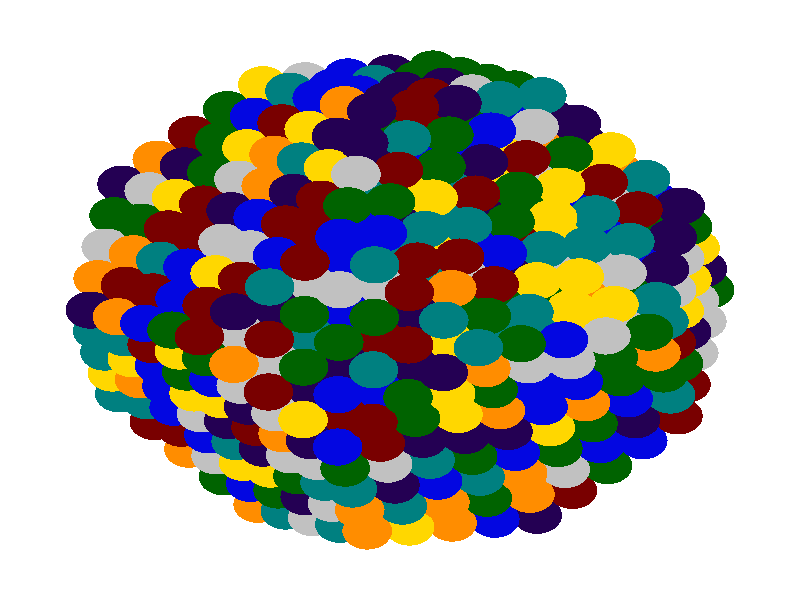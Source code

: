 #version 3.6;
#include "colors.inc"
#include "finish.inc"

global_settings {assumed_gamma 2.2 max_trace_level 6}
background {color White}
camera {orthographic
  right -43.90*x up 43.90*y
  direction 1.00*z
  location <0,0,50.00> look_at <0,0,0>}


light_source {<  -30.00,  30.00,   40.00> color Gray40 shadowless}
light_source {<  30.00,  30.00,   40.00> color Gray40 shadowless} 
light_source {<  30.0,  -30.00,   40.00> color Gray40 shadowless}
light_source {<  -30.0,  -30.00,   40.00> color Gray40 shadowless} 
light_source {<  0.0,  0.00,   40.00> color Gray25 shadowless}
// no fog
#declare simple = finish {phong 0.7 ambient 0.4 diffuse 0.55}
#declare pale = finish {ambient 0.9 diffuse 0.30 roughness 0.001 specular 0.2 }
#declare intermediate = finish {ambient 0.4 diffuse 0.6 specular 0.1 roughness 0.04}
#declare vmd = finish {ambient 0.2 diffuse 0.80 phong 0.25 phong_size 10.0 specular 0.2 roughness 0.1}
#declare jmol = finish {ambient 0.4 diffuse 0.6 specular 1 roughness 0.001 metallic}
#declare ase2 = finish {ambient 0.2 brilliance 3 diffuse 0.6 metallic specular 0.7 roughness 0.04 reflection 0.15}
#declare ase3 = finish {ambient 0.4 brilliance 2 diffuse 0.6 metallic specular 1.0 roughness 0.001 reflection 0.0}
#declare glass = finish {ambient 0.4 diffuse 0.35 specular 1.0 roughness 0.001}
#declare glass2 = finish {ambient 0.3 diffuse 0.3 specular 1.0 reflection 0.25 roughness 0.001}
#declare Rcell = 0.100;
#declare Rbond = 0.100;

#macro atom(LOC, R, COL, TRANS, FIN)
  sphere{LOC, R texture{pigment{color COL transmit TRANS} finish{FIN}}}
#end
#macro constrain(LOC, R, COL, TRANS FIN)
union{torus{R, Rcell rotate 45*z texture{pigment{color COL transmit TRANS} finish{FIN}}}
     torus{R, Rcell rotate -45*z texture{pigment{color COL transmit TRANS} finish{FIN}}}
     translate LOC}
#end

// no cell vertices
atom(<-13.48,  -8.89, -21.48>, 1.36, rgbt <0.47, 0.00, 0.00, 0.00>, 0.0, ase3) // #0
atom(<-14.94,  -4.57, -22.96>, 1.36, rgbt <0.75, 0.75, 0.75, 0.00>, 0.0, ase3) // #1
atom(<-13.05,  -6.59, -22.95>, 1.36, rgbt <0.47, 0.00, 0.00, 0.00>, 0.0, ase3) // #2
atom(<-12.61,  -4.28, -24.43>, 1.36, rgbt <0.75, 0.75, 0.75, 0.00>, 0.0, ase3) // #3
atom(<-15.38,  -6.87, -21.49>, 1.36, rgbt <0.00, 0.50, 0.50, 0.00>, 0.0, ase3) // #4
atom(<-15.78,  -5.34, -19.21>, 1.36, rgbt <1.00, 0.84, 0.00, 0.00>, 0.0, ase3) // #5
atom(<-13.88,  -7.36, -19.20>, 1.36, rgbt <0.00, 0.50, 0.50, 0.00>, 0.0, ase3) // #6
atom(<-13.45,  -5.05, -20.68>, 1.36, rgbt <0.16, 0.00, 0.33, 0.00>, 0.0, ase3) // #7
atom(<-14.29,  -5.83, -16.93>, 1.36, rgbt <1.00, 0.55, 0.00, 0.00>, 0.0, ase3) // #8
atom(<-14.07,   0.04, -25.92>, 1.36, rgbt <0.16, 0.00, 0.33, 0.00>, 0.0, ase3) // #9
atom(<-12.18,  -1.98, -25.91>, 1.36, rgbt <0.16, 0.00, 0.33, 0.00>, 0.0, ase3) // #10
atom(<-11.74,   0.33, -27.38>, 1.36, rgbt <0.04, 0.06, 0.88, 0.00>, 0.0, ase3) // #11
atom(<-14.51,  -2.26, -24.44>, 1.36, rgbt <1.00, 0.84, 0.00, 0.00>, 0.0, ase3) // #12
atom(<-14.91,  -0.73, -22.17>, 1.36, rgbt <1.00, 0.84, 0.00, 0.00>, 0.0, ase3) // #13
atom(<-13.01,  -2.75, -22.16>, 1.36, rgbt <0.47, 0.00, 0.00, 0.00>, 0.0, ase3) // #14
atom(<-12.58,  -0.44, -23.63>, 1.36, rgbt <0.16, 0.00, 0.33, 0.00>, 0.0, ase3) // #15
atom(<-15.35,  -3.04, -20.69>, 1.36, rgbt <0.16, 0.00, 0.33, 0.00>, 0.0, ase3) // #16
atom(<-15.75,  -1.50, -18.42>, 1.36, rgbt <0.16, 0.00, 0.33, 0.00>, 0.0, ase3) // #17
atom(<-13.85,  -3.52, -18.41>, 1.36, rgbt <0.04, 0.06, 0.88, 0.00>, 0.0, ase3) // #18
atom(<-13.42,  -1.22, -19.88>, 1.36, rgbt <0.75, 0.75, 0.75, 0.00>, 0.0, ase3) // #19
atom(<-16.19,  -3.81, -16.94>, 1.36, rgbt <0.00, 0.50, 0.50, 0.00>, 0.0, ase3) // #20
atom(<-16.59,  -2.27, -14.67>, 1.36, rgbt <0.00, 0.50, 0.50, 0.00>, 0.0, ase3) // #21
atom(<-14.69,  -4.29, -14.66>, 1.36, rgbt <1.00, 0.84, 0.00, 0.00>, 0.0, ase3) // #22
atom(<-14.26,  -1.99, -16.13>, 1.36, rgbt <0.16, 0.00, 0.33, 0.00>, 0.0, ase3) // #23
atom(<-15.10,  -2.76, -12.38>, 1.36, rgbt <0.00, 0.50, 0.50, 0.00>, 0.0, ase3) // #24
atom(<-11.30,   2.63, -28.86>, 1.36, rgbt <0.00, 0.39, 0.00, 0.00>, 0.0, ase3) // #25
atom(<-13.64,   2.35, -27.39>, 1.36, rgbt <0.00, 0.39, 0.00, 0.00>, 0.0, ase3) // #26
atom(<-14.04,   3.88, -25.12>, 1.36, rgbt <1.00, 0.55, 0.00, 0.00>, 0.0, ase3) // #27
atom(<-12.14,   1.86, -25.11>, 1.36, rgbt <0.04, 0.06, 0.88, 0.00>, 0.0, ase3) // #28
atom(<-11.71,   4.17, -26.59>, 1.36, rgbt <0.00, 0.50, 0.50, 0.00>, 0.0, ase3) // #29
atom(<-14.48,   1.57, -23.64>, 1.36, rgbt <0.04, 0.06, 0.88, 0.00>, 0.0, ase3) // #30
atom(<-14.88,   3.11, -21.37>, 1.36, rgbt <0.00, 0.39, 0.00, 0.00>, 0.0, ase3) // #31
atom(<-12.98,   1.09, -21.36>, 1.36, rgbt <0.47, 0.00, 0.00, 0.00>, 0.0, ase3) // #32
atom(<-12.55,   3.39, -22.84>, 1.36, rgbt <0.00, 0.50, 0.50, 0.00>, 0.0, ase3) // #33
atom(<-15.32,   0.80, -19.89>, 1.36, rgbt <0.47, 0.00, 0.00, 0.00>, 0.0, ase3) // #34
atom(<-15.72,   2.34, -17.62>, 1.36, rgbt <1.00, 0.55, 0.00, 0.00>, 0.0, ase3) // #35
atom(<-13.82,   0.32, -17.61>, 1.36, rgbt <1.00, 0.84, 0.00, 0.00>, 0.0, ase3) // #36
atom(<-13.39,   2.62, -19.09>, 1.36, rgbt <1.00, 0.55, 0.00, 0.00>, 0.0, ase3) // #37
atom(<-16.16,   0.03, -16.14>, 1.36, rgbt <0.47, 0.00, 0.00, 0.00>, 0.0, ase3) // #38
atom(<-16.56,   1.56, -13.87>, 1.36, rgbt <1.00, 0.55, 0.00, 0.00>, 0.0, ase3) // #39
atom(<-14.66,  -0.46, -13.86>, 1.36, rgbt <0.75, 0.75, 0.75, 0.00>, 0.0, ase3) // #40
atom(<-14.22,   1.85, -15.34>, 1.36, rgbt <0.00, 0.39, 0.00, 0.00>, 0.0, ase3) // #41
atom(<-16.99,  -0.74, -12.39>, 1.36, rgbt <0.16, 0.00, 0.33, 0.00>, 0.0, ase3) // #42
atom(<-15.50,  -1.23, -10.11>, 1.36, rgbt <1.00, 0.55, 0.00, 0.00>, 0.0, ase3) // #43
atom(<-15.06,   1.08, -11.59>, 1.36, rgbt <0.47, 0.00, 0.00, 0.00>, 0.0, ase3) // #44
atom(<-12.11,   5.70, -24.31>, 1.36, rgbt <0.47, 0.00, 0.00, 0.00>, 0.0, ase3) // #45
atom(<-14.45,   5.41, -22.85>, 1.36, rgbt <0.47, 0.00, 0.00, 0.00>, 0.0, ase3) // #46
atom(<-14.85,   6.95, -20.57>, 1.36, rgbt <0.75, 0.75, 0.75, 0.00>, 0.0, ase3) // #47
atom(<-12.95,   4.93, -20.56>, 1.36, rgbt <0.75, 0.75, 0.75, 0.00>, 0.0, ase3) // #48
atom(<-12.52,   7.23, -22.04>, 1.36, rgbt <1.00, 0.55, 0.00, 0.00>, 0.0, ase3) // #49
atom(<-15.28,   4.64, -19.10>, 1.36, rgbt <0.16, 0.00, 0.33, 0.00>, 0.0, ase3) // #50
atom(<-15.69,   6.17, -16.82>, 1.36, rgbt <0.00, 0.39, 0.00, 0.00>, 0.0, ase3) // #51
atom(<-13.79,   4.15, -16.81>, 1.36, rgbt <0.00, 0.50, 0.50, 0.00>, 0.0, ase3) // #52
atom(<-13.35,   6.46, -18.29>, 1.36, rgbt <0.16, 0.00, 0.33, 0.00>, 0.0, ase3) // #53
atom(<-16.12,   3.87, -15.34>, 1.36, rgbt <0.75, 0.75, 0.75, 0.00>, 0.0, ase3) // #54
atom(<-14.63,   3.38, -13.06>, 1.36, rgbt <1.00, 0.55, 0.00, 0.00>, 0.0, ase3) // #55
atom(<-14.19,   5.69, -14.54>, 1.36, rgbt <0.00, 0.39, 0.00, 0.00>, 0.0, ase3) // #56
atom(<-12.92,   8.76, -19.77>, 1.36, rgbt <0.47, 0.00, 0.00, 0.00>, 0.0, ase3) // #57
atom(<-15.25,   8.48, -18.30>, 1.36, rgbt <0.16, 0.00, 0.33, 0.00>, 0.0, ase3) // #58
atom(<-13.76,   7.99, -16.02>, 1.36, rgbt <0.75, 0.75, 0.75, 0.00>, 0.0, ase3) // #59
atom(<-13.32,  10.30, -17.49>, 1.36, rgbt <1.00, 0.55, 0.00, 0.00>, 0.0, ase3) // #60
atom(< -9.68, -12.93, -21.46>, 1.36, rgbt <0.00, 0.39, 0.00, 0.00>, 0.0, ase3) // #61
atom(<-11.15,  -8.61, -22.95>, 1.36, rgbt <1.00, 0.84, 0.00, 0.00>, 0.0, ase3) // #62
atom(< -9.25, -10.63, -22.94>, 1.36, rgbt <0.16, 0.00, 0.33, 0.00>, 0.0, ase3) // #63
atom(< -8.81,  -8.32, -24.41>, 1.36, rgbt <1.00, 0.55, 0.00, 0.00>, 0.0, ase3) // #64
atom(<-11.58, -10.91, -21.47>, 1.36, rgbt <1.00, 0.55, 0.00, 0.00>, 0.0, ase3) // #65
atom(<-11.99,  -9.38, -19.20>, 1.36, rgbt <0.47, 0.00, 0.00, 0.00>, 0.0, ase3) // #66
atom(<-10.09, -11.40, -19.19>, 1.36, rgbt <0.75, 0.75, 0.75, 0.00>, 0.0, ase3) // #67
atom(< -9.65,  -9.09, -20.66>, 1.36, rgbt <0.04, 0.06, 0.88, 0.00>, 0.0, ase3) // #68
atom(<-10.49,  -9.87, -16.91>, 1.36, rgbt <0.04, 0.06, 0.88, 0.00>, 0.0, ase3) // #69
atom(<-10.28,  -4.00, -25.90>, 1.36, rgbt <1.00, 0.84, 0.00, 0.00>, 0.0, ase3) // #70
atom(< -8.38,  -6.02, -25.89>, 1.36, rgbt <0.04, 0.06, 0.88, 0.00>, 0.0, ase3) // #71
atom(< -7.94,  -3.71, -27.37>, 1.36, rgbt <0.75, 0.75, 0.75, 0.00>, 0.0, ase3) // #72
atom(<-10.71,  -6.30, -24.42>, 1.36, rgbt <0.04, 0.06, 0.88, 0.00>, 0.0, ase3) // #73
atom(<-11.12,  -4.77, -22.15>, 1.36, rgbt <1.00, 0.84, 0.00, 0.00>, 0.0, ase3) // #74
atom(< -9.22,  -6.79, -22.14>, 1.36, rgbt <0.16, 0.00, 0.33, 0.00>, 0.0, ase3) // #75
atom(< -8.78,  -4.48, -23.62>, 1.36, rgbt <0.16, 0.00, 0.33, 0.00>, 0.0, ase3) // #76
atom(<-11.55,  -7.07, -20.67>, 1.36, rgbt <0.47, 0.00, 0.00, 0.00>, 0.0, ase3) // #77
atom(<-11.95,  -5.54, -18.40>, 1.36, rgbt <0.16, 0.00, 0.33, 0.00>, 0.0, ase3) // #78
atom(<-10.06,  -7.56, -18.39>, 1.36, rgbt <1.00, 0.55, 0.00, 0.00>, 0.0, ase3) // #79
atom(< -9.62,  -5.26, -19.87>, 1.36, rgbt <0.16, 0.00, 0.33, 0.00>, 0.0, ase3) // #80
atom(<-12.39,  -7.85, -16.92>, 1.36, rgbt <0.04, 0.06, 0.88, 0.00>, 0.0, ase3) // #81
atom(<-12.79,  -6.31, -14.65>, 1.36, rgbt <0.04, 0.06, 0.88, 0.00>, 0.0, ase3) // #82
atom(<-10.89,  -8.33, -14.64>, 1.36, rgbt <0.75, 0.75, 0.75, 0.00>, 0.0, ase3) // #83
atom(<-10.46,  -6.03, -16.12>, 1.36, rgbt <0.47, 0.00, 0.00, 0.00>, 0.0, ase3) // #84
atom(<-11.30,  -6.80, -12.36>, 1.36, rgbt <1.00, 0.84, 0.00, 0.00>, 0.0, ase3) // #85
atom(< -9.41,   0.61, -28.85>, 1.36, rgbt <0.00, 0.39, 0.00, 0.00>, 0.0, ase3) // #86
atom(< -7.51,  -1.41, -28.84>, 1.36, rgbt <0.47, 0.00, 0.00, 0.00>, 0.0, ase3) // #87
atom(< -7.07,   0.90, -30.32>, 1.36, rgbt <1.00, 0.55, 0.00, 0.00>, 0.0, ase3) // #88
atom(< -9.84,  -1.69, -27.38>, 1.36, rgbt <0.16, 0.00, 0.33, 0.00>, 0.0, ase3) // #89
atom(<-10.24,  -0.16, -25.10>, 1.36, rgbt <1.00, 0.84, 0.00, 0.00>, 0.0, ase3) // #90
atom(< -8.35,  -2.18, -25.09>, 1.36, rgbt <0.00, 0.39, 0.00, 0.00>, 0.0, ase3) // #91
atom(< -7.91,   0.13, -26.57>, 1.36, rgbt <1.00, 0.84, 0.00, 0.00>, 0.0, ase3) // #92
atom(<-10.68,  -2.46, -23.63>, 1.36, rgbt <0.47, 0.00, 0.00, 0.00>, 0.0, ase3) // #93
atom(<-11.08,  -0.93, -21.35>, 1.36, rgbt <0.00, 0.39, 0.00, 0.00>, 0.0, ase3) // #94
atom(< -9.18,  -2.95, -21.34>, 1.36, rgbt <0.00, 0.50, 0.50, 0.00>, 0.0, ase3) // #95
atom(< -8.75,  -0.65, -22.82>, 1.36, rgbt <1.00, 0.84, 0.00, 0.00>, 0.0, ase3) // #96
atom(<-11.52,  -3.24, -19.87>, 1.36, rgbt <0.75, 0.75, 0.75, 0.00>, 0.0, ase3) // #97
atom(<-11.92,  -1.70, -17.60>, 1.36, rgbt <0.75, 0.75, 0.75, 0.00>, 0.0, ase3) // #98
atom(<-10.02,  -3.72, -17.59>, 1.36, rgbt <0.00, 0.50, 0.50, 0.00>, 0.0, ase3) // #99
atom(< -9.59,  -1.42, -19.07>, 1.36, rgbt <0.04, 0.06, 0.88, 0.00>, 0.0, ase3) // #100
atom(<-12.36,  -4.01, -16.12>, 1.36, rgbt <0.75, 0.75, 0.75, 0.00>, 0.0, ase3) // #101
atom(<-12.76,  -2.48, -13.85>, 1.36, rgbt <0.04, 0.06, 0.88, 0.00>, 0.0, ase3) // #102
atom(<-10.86,  -4.49, -13.84>, 1.36, rgbt <0.00, 0.39, 0.00, 0.00>, 0.0, ase3) // #103
atom(<-10.43,  -2.19, -15.32>, 1.36, rgbt <0.00, 0.50, 0.50, 0.00>, 0.0, ase3) // #104
atom(<-13.20,  -4.78, -12.37>, 1.36, rgbt <0.04, 0.06, 0.88, 0.00>, 0.0, ase3) // #105
atom(<-13.60,  -3.25, -10.10>, 1.36, rgbt <0.47, 0.00, 0.00, 0.00>, 0.0, ase3) // #106
atom(<-11.70,  -5.27, -10.09>, 1.36, rgbt <0.00, 0.39, 0.00, 0.00>, 0.0, ase3) // #107
atom(<-11.27,  -2.96, -11.57>, 1.36, rgbt <0.75, 0.75, 0.75, 0.00>, 0.0, ase3) // #108
atom(<-12.10,  -3.73,  -7.82>, 1.36, rgbt <1.00, 0.84, 0.00, 0.00>, 0.0, ase3) // #109
atom(< -6.64,   3.20, -31.80>, 1.36, rgbt <0.04, 0.06, 0.88, 0.00>, 0.0, ase3) // #110
atom(< -8.97,   2.92, -30.33>, 1.36, rgbt <0.04, 0.06, 0.88, 0.00>, 0.0, ase3) // #111
atom(< -9.37,   4.45, -28.06>, 1.36, rgbt <0.00, 0.39, 0.00, 0.00>, 0.0, ase3) // #112
atom(< -7.48,   2.43, -28.05>, 1.36, rgbt <0.75, 0.75, 0.75, 0.00>, 0.0, ase3) // #113
atom(< -7.04,   4.74, -29.52>, 1.36, rgbt <0.00, 0.39, 0.00, 0.00>, 0.0, ase3) // #114
atom(< -9.81,   2.15, -26.58>, 1.36, rgbt <0.00, 0.50, 0.50, 0.00>, 0.0, ase3) // #115
atom(<-10.21,   3.68, -24.30>, 1.36, rgbt <0.16, 0.00, 0.33, 0.00>, 0.0, ase3) // #116
atom(< -8.31,   1.66, -24.30>, 1.36, rgbt <1.00, 0.84, 0.00, 0.00>, 0.0, ase3) // #117
atom(< -7.88,   3.97, -25.77>, 1.36, rgbt <1.00, 0.84, 0.00, 0.00>, 0.0, ase3) // #118
atom(<-10.65,   1.37, -22.83>, 1.36, rgbt <0.00, 0.50, 0.50, 0.00>, 0.0, ase3) // #119
atom(<-11.05,   2.91, -20.55>, 1.36, rgbt <0.47, 0.00, 0.00, 0.00>, 0.0, ase3) // #120
atom(< -9.15,   0.89, -20.55>, 1.36, rgbt <0.16, 0.00, 0.33, 0.00>, 0.0, ase3) // #121
atom(< -8.72,   3.19, -22.02>, 1.36, rgbt <0.00, 0.50, 0.50, 0.00>, 0.0, ase3) // #122
atom(<-11.49,   0.60, -19.08>, 1.36, rgbt <0.04, 0.06, 0.88, 0.00>, 0.0, ase3) // #123
atom(<-11.89,   2.13, -16.80>, 1.36, rgbt <0.00, 0.50, 0.50, 0.00>, 0.0, ase3) // #124
atom(< -9.99,   0.12, -16.79>, 1.36, rgbt <0.00, 0.50, 0.50, 0.00>, 0.0, ase3) // #125
atom(< -9.56,   2.42, -18.27>, 1.36, rgbt <0.47, 0.00, 0.00, 0.00>, 0.0, ase3) // #126
atom(<-12.33,  -0.17, -15.33>, 1.36, rgbt <0.00, 0.50, 0.50, 0.00>, 0.0, ase3) // #127
atom(<-12.73,   1.36, -13.05>, 1.36, rgbt <0.04, 0.06, 0.88, 0.00>, 0.0, ase3) // #128
atom(<-10.83,  -0.66, -13.04>, 1.36, rgbt <0.04, 0.06, 0.88, 0.00>, 0.0, ase3) // #129
atom(<-10.40,   1.65, -14.52>, 1.36, rgbt <1.00, 0.55, 0.00, 0.00>, 0.0, ase3) // #130
atom(<-13.16,  -0.94, -11.58>, 1.36, rgbt <0.04, 0.06, 0.88, 0.00>, 0.0, ase3) // #131
atom(<-13.57,   0.59,  -9.30>, 1.36, rgbt <0.47, 0.00, 0.00, 0.00>, 0.0, ase3) // #132
atom(<-11.67,  -1.43,  -9.29>, 1.36, rgbt <0.16, 0.00, 0.33, 0.00>, 0.0, ase3) // #133
atom(<-11.23,   0.88, -10.77>, 1.36, rgbt <0.16, 0.00, 0.33, 0.00>, 0.0, ase3) // #134
atom(<-14.00,  -1.71,  -7.83>, 1.36, rgbt <0.04, 0.06, 0.88, 0.00>, 0.0, ase3) // #135
atom(<-12.51,  -2.20,  -5.54>, 1.36, rgbt <0.00, 0.39, 0.00, 0.00>, 0.0, ase3) // #136
atom(<-12.07,   0.10,  -7.02>, 1.36, rgbt <0.04, 0.06, 0.88, 0.00>, 0.0, ase3) // #137
atom(< -7.44,   6.27, -27.25>, 1.36, rgbt <0.47, 0.00, 0.00, 0.00>, 0.0, ase3) // #138
atom(< -9.78,   5.98, -25.78>, 1.36, rgbt <0.47, 0.00, 0.00, 0.00>, 0.0, ase3) // #139
atom(<-10.18,   7.52, -23.51>, 1.36, rgbt <0.04, 0.06, 0.88, 0.00>, 0.0, ase3) // #140
atom(< -8.28,   5.50, -23.50>, 1.36, rgbt <1.00, 0.84, 0.00, 0.00>, 0.0, ase3) // #141
atom(< -7.85,   7.80, -24.98>, 1.36, rgbt <0.75, 0.75, 0.75, 0.00>, 0.0, ase3) // #142
atom(<-10.62,   5.21, -22.03>, 1.36, rgbt <1.00, 0.84, 0.00, 0.00>, 0.0, ase3) // #143
atom(<-11.02,   6.75, -19.76>, 1.36, rgbt <0.47, 0.00, 0.00, 0.00>, 0.0, ase3) // #144
atom(< -9.12,   4.73, -19.75>, 1.36, rgbt <0.04, 0.06, 0.88, 0.00>, 0.0, ase3) // #145
atom(< -8.69,   7.03, -21.22>, 1.36, rgbt <0.00, 0.39, 0.00, 0.00>, 0.0, ase3) // #146
atom(<-11.46,   4.44, -18.28>, 1.36, rgbt <0.04, 0.06, 0.88, 0.00>, 0.0, ase3) // #147
atom(<-11.86,   5.97, -16.01>, 1.36, rgbt <0.00, 0.39, 0.00, 0.00>, 0.0, ase3) // #148
atom(< -9.96,   3.95, -16.00>, 1.36, rgbt <0.04, 0.06, 0.88, 0.00>, 0.0, ase3) // #149
atom(< -9.53,   6.26, -17.47>, 1.36, rgbt <0.04, 0.06, 0.88, 0.00>, 0.0, ase3) // #150
atom(<-12.29,   3.67, -14.53>, 1.36, rgbt <0.75, 0.75, 0.75, 0.00>, 0.0, ase3) // #151
atom(<-12.70,   5.20, -12.26>, 1.36, rgbt <0.47, 0.00, 0.00, 0.00>, 0.0, ase3) // #152
atom(<-10.80,   3.18, -12.25>, 1.36, rgbt <1.00, 0.84, 0.00, 0.00>, 0.0, ase3) // #153
atom(<-10.36,   5.49, -13.72>, 1.36, rgbt <1.00, 0.55, 0.00, 0.00>, 0.0, ase3) // #154
atom(<-13.13,   2.90, -10.78>, 1.36, rgbt <0.00, 0.50, 0.50, 0.00>, 0.0, ase3) // #155
atom(<-11.64,   2.41,  -8.50>, 1.36, rgbt <0.04, 0.06, 0.88, 0.00>, 0.0, ase3) // #156
atom(<-11.20,   4.71,  -9.97>, 1.36, rgbt <0.47, 0.00, 0.00, 0.00>, 0.0, ase3) // #157
atom(< -8.25,   9.34, -22.70>, 1.36, rgbt <0.00, 0.50, 0.50, 0.00>, 0.0, ase3) // #158
atom(<-10.59,   9.05, -21.23>, 1.36, rgbt <0.16, 0.00, 0.33, 0.00>, 0.0, ase3) // #159
atom(<-10.99,  10.58, -18.96>, 1.36, rgbt <0.04, 0.06, 0.88, 0.00>, 0.0, ase3) // #160
atom(< -9.09,   8.56, -18.95>, 1.36, rgbt <0.00, 0.50, 0.50, 0.00>, 0.0, ase3) // #161
atom(< -8.66,  10.87, -20.43>, 1.36, rgbt <0.04, 0.06, 0.88, 0.00>, 0.0, ase3) // #162
atom(<-11.42,   8.28, -17.48>, 1.36, rgbt <1.00, 0.84, 0.00, 0.00>, 0.0, ase3) // #163
atom(<-11.83,   9.81, -15.21>, 1.36, rgbt <0.16, 0.00, 0.33, 0.00>, 0.0, ase3) // #164
atom(< -9.93,   7.79, -15.20>, 1.36, rgbt <0.00, 0.50, 0.50, 0.00>, 0.0, ase3) // #165
atom(< -9.49,  10.10, -16.68>, 1.36, rgbt <0.47, 0.00, 0.00, 0.00>, 0.0, ase3) // #166
atom(<-12.26,   7.51, -13.73>, 1.36, rgbt <1.00, 0.84, 0.00, 0.00>, 0.0, ase3) // #167
atom(<-10.77,   7.02, -11.45>, 1.36, rgbt <0.47, 0.00, 0.00, 0.00>, 0.0, ase3) // #168
atom(<-10.33,   9.32, -12.93>, 1.36, rgbt <0.00, 0.39, 0.00, 0.00>, 0.0, ase3) // #169
atom(< -9.06,  12.40, -18.15>, 1.36, rgbt <1.00, 0.84, 0.00, 0.00>, 0.0, ase3) // #170
atom(<-11.39,  12.12, -16.69>, 1.36, rgbt <0.47, 0.00, 0.00, 0.00>, 0.0, ase3) // #171
atom(< -9.90,  11.63, -14.40>, 1.36, rgbt <0.00, 0.39, 0.00, 0.00>, 0.0, ase3) // #172
atom(< -9.46,  13.93, -15.88>, 1.36, rgbt <0.00, 0.39, 0.00, 0.00>, 0.0, ase3) // #173
atom(< -7.35, -12.65, -22.93>, 1.36, rgbt <0.16, 0.00, 0.33, 0.00>, 0.0, ase3) // #174
atom(< -5.45, -14.66, -22.92>, 1.36, rgbt <0.47, 0.00, 0.00, 0.00>, 0.0, ase3) // #175
atom(< -5.01, -12.36, -24.40>, 1.36, rgbt <0.16, 0.00, 0.33, 0.00>, 0.0, ase3) // #176
atom(< -7.78, -14.95, -21.45>, 1.36, rgbt <1.00, 0.55, 0.00, 0.00>, 0.0, ase3) // #177
atom(< -8.19, -13.42, -19.18>, 1.36, rgbt <0.04, 0.06, 0.88, 0.00>, 0.0, ase3) // #178
atom(< -6.29, -15.44, -19.17>, 1.36, rgbt <0.00, 0.50, 0.50, 0.00>, 0.0, ase3) // #179
atom(< -5.85, -13.13, -20.64>, 1.36, rgbt <1.00, 0.55, 0.00, 0.00>, 0.0, ase3) // #180
atom(< -6.69, -13.90, -16.89>, 1.36, rgbt <0.00, 0.39, 0.00, 0.00>, 0.0, ase3) // #181
atom(< -6.48,  -8.04, -25.88>, 1.36, rgbt <0.47, 0.00, 0.00, 0.00>, 0.0, ase3) // #182
atom(< -4.58, -10.05, -25.87>, 1.36, rgbt <1.00, 0.55, 0.00, 0.00>, 0.0, ase3) // #183
atom(< -4.14,  -7.75, -27.35>, 1.36, rgbt <1.00, 0.55, 0.00, 0.00>, 0.0, ase3) // #184
atom(< -6.91, -10.34, -24.40>, 1.36, rgbt <1.00, 0.55, 0.00, 0.00>, 0.0, ase3) // #185
atom(< -7.32,  -8.81, -22.13>, 1.36, rgbt <0.00, 0.39, 0.00, 0.00>, 0.0, ase3) // #186
atom(< -5.42, -10.83, -22.12>, 1.36, rgbt <0.16, 0.00, 0.33, 0.00>, 0.0, ase3) // #187
atom(< -4.98,  -8.52, -23.60>, 1.36, rgbt <0.16, 0.00, 0.33, 0.00>, 0.0, ase3) // #188
atom(< -7.75, -11.11, -20.65>, 1.36, rgbt <1.00, 0.55, 0.00, 0.00>, 0.0, ase3) // #189
atom(< -8.16,  -9.58, -18.38>, 1.36, rgbt <0.04, 0.06, 0.88, 0.00>, 0.0, ase3) // #190
atom(< -6.26, -11.60, -18.37>, 1.36, rgbt <0.47, 0.00, 0.00, 0.00>, 0.0, ase3) // #191
atom(< -5.82,  -9.29, -19.85>, 1.36, rgbt <1.00, 0.55, 0.00, 0.00>, 0.0, ase3) // #192
atom(< -8.59, -11.88, -16.90>, 1.36, rgbt <1.00, 0.84, 0.00, 0.00>, 0.0, ase3) // #193
atom(< -8.99, -10.35, -14.63>, 1.36, rgbt <0.00, 0.50, 0.50, 0.00>, 0.0, ase3) // #194
atom(< -7.10, -12.37, -14.62>, 1.36, rgbt <1.00, 0.84, 0.00, 0.00>, 0.0, ase3) // #195
atom(< -6.66, -10.07, -16.10>, 1.36, rgbt <0.04, 0.06, 0.88, 0.00>, 0.0, ase3) // #196
atom(< -7.50, -10.84, -12.35>, 1.36, rgbt <0.16, 0.00, 0.33, 0.00>, 0.0, ase3) // #197
atom(< -5.61,  -3.43, -28.83>, 1.36, rgbt <0.04, 0.06, 0.88, 0.00>, 0.0, ase3) // #198
atom(< -3.71,  -5.44, -28.83>, 1.36, rgbt <0.04, 0.06, 0.88, 0.00>, 0.0, ase3) // #199
atom(< -3.27,  -3.14, -30.30>, 1.36, rgbt <1.00, 0.55, 0.00, 0.00>, 0.0, ase3) // #200
atom(< -6.04,  -5.73, -27.36>, 1.36, rgbt <0.75, 0.75, 0.75, 0.00>, 0.0, ase3) // #201
atom(< -6.45,  -4.20, -25.08>, 1.36, rgbt <0.47, 0.00, 0.00, 0.00>, 0.0, ase3) // #202
atom(< -4.55,  -6.22, -25.07>, 1.36, rgbt <0.16, 0.00, 0.33, 0.00>, 0.0, ase3) // #203
atom(< -4.11,  -3.91, -26.55>, 1.36, rgbt <0.47, 0.00, 0.00, 0.00>, 0.0, ase3) // #204
atom(< -6.88,  -6.50, -23.61>, 1.36, rgbt <1.00, 0.84, 0.00, 0.00>, 0.0, ase3) // #205
atom(< -7.29,  -4.97, -21.33>, 1.36, rgbt <0.47, 0.00, 0.00, 0.00>, 0.0, ase3) // #206
atom(< -5.39,  -6.99, -21.32>, 1.36, rgbt <0.16, 0.00, 0.33, 0.00>, 0.0, ase3) // #207
atom(< -4.95,  -4.68, -22.80>, 1.36, rgbt <0.04, 0.06, 0.88, 0.00>, 0.0, ase3) // #208
atom(< -7.72,  -7.27, -19.86>, 1.36, rgbt <0.47, 0.00, 0.00, 0.00>, 0.0, ase3) // #209
atom(< -8.12,  -5.74, -17.58>, 1.36, rgbt <0.04, 0.06, 0.88, 0.00>, 0.0, ase3) // #210
atom(< -6.23,  -7.76, -17.57>, 1.36, rgbt <0.16, 0.00, 0.33, 0.00>, 0.0, ase3) // #211
atom(< -5.79,  -5.46, -19.05>, 1.36, rgbt <0.75, 0.75, 0.75, 0.00>, 0.0, ase3) // #212
atom(< -8.56,  -8.05, -16.11>, 1.36, rgbt <1.00, 0.84, 0.00, 0.00>, 0.0, ase3) // #213
atom(< -8.96,  -6.51, -13.83>, 1.36, rgbt <0.00, 0.50, 0.50, 0.00>, 0.0, ase3) // #214
atom(< -7.06,  -8.53, -13.82>, 1.36, rgbt <1.00, 0.55, 0.00, 0.00>, 0.0, ase3) // #215
atom(< -6.63,  -6.23, -15.30>, 1.36, rgbt <1.00, 0.84, 0.00, 0.00>, 0.0, ase3) // #216
atom(< -9.40,  -8.82, -12.36>, 1.36, rgbt <0.16, 0.00, 0.33, 0.00>, 0.0, ase3) // #217
atom(< -9.80,  -7.29, -10.08>, 1.36, rgbt <1.00, 0.84, 0.00, 0.00>, 0.0, ase3) // #218
atom(< -7.90,  -9.31, -10.07>, 1.36, rgbt <0.47, 0.00, 0.00, 0.00>, 0.0, ase3) // #219
atom(< -7.47,  -7.00, -11.55>, 1.36, rgbt <0.00, 0.50, 0.50, 0.00>, 0.0, ase3) // #220
atom(< -8.31,  -7.77,  -7.80>, 1.36, rgbt <0.16, 0.00, 0.33, 0.00>, 0.0, ase3) // #221
atom(< -4.74,   1.18, -31.79>, 1.36, rgbt <0.47, 0.00, 0.00, 0.00>, 0.0, ase3) // #222
atom(< -2.84,  -0.83, -31.78>, 1.36, rgbt <1.00, 0.84, 0.00, 0.00>, 0.0, ase3) // #223
atom(< -2.40,   1.47, -33.26>, 1.36, rgbt <0.04, 0.06, 0.88, 0.00>, 0.0, ase3) // #224
atom(< -5.17,  -1.12, -30.31>, 1.36, rgbt <0.16, 0.00, 0.33, 0.00>, 0.0, ase3) // #225
atom(< -5.58,   0.41, -28.04>, 1.36, rgbt <0.47, 0.00, 0.00, 0.00>, 0.0, ase3) // #226
atom(< -3.68,  -1.61, -28.03>, 1.36, rgbt <0.04, 0.06, 0.88, 0.00>, 0.0, ase3) // #227
atom(< -3.24,   0.70, -29.50>, 1.36, rgbt <0.04, 0.06, 0.88, 0.00>, 0.0, ase3) // #228
atom(< -6.01,  -1.89, -26.56>, 1.36, rgbt <0.75, 0.75, 0.75, 0.00>, 0.0, ase3) // #229
atom(< -6.42,  -0.36, -24.29>, 1.36, rgbt <1.00, 0.84, 0.00, 0.00>, 0.0, ase3) // #230
atom(< -4.52,  -2.38, -24.28>, 1.36, rgbt <0.00, 0.39, 0.00, 0.00>, 0.0, ase3) // #231
atom(< -4.08,  -0.07, -25.75>, 1.36, rgbt <0.00, 0.39, 0.00, 0.00>, 0.0, ase3) // #232
atom(< -6.85,  -2.66, -22.81>, 1.36, rgbt <0.75, 0.75, 0.75, 0.00>, 0.0, ase3) // #233
atom(< -7.25,  -1.13, -20.54>, 1.36, rgbt <0.47, 0.00, 0.00, 0.00>, 0.0, ase3) // #234
atom(< -5.36,  -3.15, -20.53>, 1.36, rgbt <0.04, 0.06, 0.88, 0.00>, 0.0, ase3) // #235
atom(< -4.92,  -0.85, -22.00>, 1.36, rgbt <0.00, 0.39, 0.00, 0.00>, 0.0, ase3) // #236
atom(< -7.69,  -3.44, -19.06>, 1.36, rgbt <0.00, 0.50, 0.50, 0.00>, 0.0, ase3) // #237
atom(< -8.09,  -1.90, -16.79>, 1.36, rgbt <1.00, 0.84, 0.00, 0.00>, 0.0, ase3) // #238
atom(< -6.19,  -3.92, -16.78>, 1.36, rgbt <0.47, 0.00, 0.00, 0.00>, 0.0, ase3) // #239
atom(< -5.76,  -1.62, -18.25>, 1.36, rgbt <0.16, 0.00, 0.33, 0.00>, 0.0, ase3) // #240
atom(< -8.53,  -4.21, -15.31>, 1.36, rgbt <0.00, 0.39, 0.00, 0.00>, 0.0, ase3) // #241
atom(< -8.93,  -2.68, -13.04>, 1.36, rgbt <0.00, 0.50, 0.50, 0.00>, 0.0, ase3) // #242
atom(< -7.03,  -4.70, -13.03>, 1.36, rgbt <0.00, 0.50, 0.50, 0.00>, 0.0, ase3) // #243
atom(< -6.60,  -2.39, -14.50>, 1.36, rgbt <0.47, 0.00, 0.00, 0.00>, 0.0, ase3) // #244
atom(< -9.37,  -4.98, -11.56>, 1.36, rgbt <0.16, 0.00, 0.33, 0.00>, 0.0, ase3) // #245
atom(< -9.77,  -3.45,  -9.28>, 1.36, rgbt <0.00, 0.39, 0.00, 0.00>, 0.0, ase3) // #246
atom(< -7.87,  -5.47,  -9.28>, 1.36, rgbt <0.00, 0.50, 0.50, 0.00>, 0.0, ase3) // #247
atom(< -7.44,  -3.16, -10.75>, 1.36, rgbt <0.00, 0.50, 0.50, 0.00>, 0.0, ase3) // #248
atom(<-10.21,  -5.75,  -7.81>, 1.36, rgbt <0.04, 0.06, 0.88, 0.00>, 0.0, ase3) // #249
atom(<-10.61,  -4.22,  -5.53>, 1.36, rgbt <0.00, 0.39, 0.00, 0.00>, 0.0, ase3) // #250
atom(< -8.71,  -6.24,  -5.53>, 1.36, rgbt <0.75, 0.75, 0.75, 0.00>, 0.0, ase3) // #251
atom(< -8.28,  -3.93,  -7.00>, 1.36, rgbt <0.00, 0.50, 0.50, 0.00>, 0.0, ase3) // #252
atom(< -9.11,  -4.71,  -3.25>, 1.36, rgbt <1.00, 0.55, 0.00, 0.00>, 0.0, ase3) // #253
atom(< -4.30,   3.49, -33.26>, 1.36, rgbt <0.00, 0.39, 0.00, 0.00>, 0.0, ase3) // #254
atom(< -4.71,   5.02, -30.99>, 1.36, rgbt <1.00, 0.55, 0.00, 0.00>, 0.0, ase3) // #255
atom(< -2.81,   3.00, -30.98>, 1.36, rgbt <0.16, 0.00, 0.33, 0.00>, 0.0, ase3) // #256
atom(< -2.37,   5.31, -32.46>, 1.36, rgbt <0.75, 0.75, 0.75, 0.00>, 0.0, ase3) // #257
atom(< -5.14,   2.72, -29.51>, 1.36, rgbt <0.00, 0.50, 0.50, 0.00>, 0.0, ase3) // #258
atom(< -5.55,   4.25, -27.24>, 1.36, rgbt <0.16, 0.00, 0.33, 0.00>, 0.0, ase3) // #259
atom(< -3.65,   2.23, -27.23>, 1.36, rgbt <0.00, 0.50, 0.50, 0.00>, 0.0, ase3) // #260
atom(< -3.21,   4.54, -28.71>, 1.36, rgbt <1.00, 0.84, 0.00, 0.00>, 0.0, ase3) // #261
atom(< -5.98,   1.95, -25.76>, 1.36, rgbt <0.47, 0.00, 0.00, 0.00>, 0.0, ase3) // #262
atom(< -6.38,   3.48, -23.49>, 1.36, rgbt <0.04, 0.06, 0.88, 0.00>, 0.0, ase3) // #263
atom(< -4.49,   1.46, -23.48>, 1.36, rgbt <0.04, 0.06, 0.88, 0.00>, 0.0, ase3) // #264
atom(< -4.05,   3.76, -24.96>, 1.36, rgbt <0.04, 0.06, 0.88, 0.00>, 0.0, ase3) // #265
atom(< -6.82,   1.17, -22.01>, 1.36, rgbt <1.00, 0.55, 0.00, 0.00>, 0.0, ase3) // #266
atom(< -7.22,   2.71, -19.74>, 1.36, rgbt <1.00, 0.55, 0.00, 0.00>, 0.0, ase3) // #267
atom(< -5.32,   0.69, -19.73>, 1.36, rgbt <0.47, 0.00, 0.00, 0.00>, 0.0, ase3) // #268
atom(< -4.89,   2.99, -21.21>, 1.36, rgbt <0.00, 0.39, 0.00, 0.00>, 0.0, ase3) // #269
atom(< -7.66,   0.40, -18.26>, 1.36, rgbt <0.00, 0.50, 0.50, 0.00>, 0.0, ase3) // #270
atom(< -8.06,   1.93, -15.99>, 1.36, rgbt <0.75, 0.75, 0.75, 0.00>, 0.0, ase3) // #271
atom(< -6.16,  -0.09, -15.98>, 1.36, rgbt <0.00, 0.50, 0.50, 0.00>, 0.0, ase3) // #272
atom(< -5.73,   2.22, -17.46>, 1.36, rgbt <0.16, 0.00, 0.33, 0.00>, 0.0, ase3) // #273
atom(< -8.50,  -0.37, -14.51>, 1.36, rgbt <1.00, 0.84, 0.00, 0.00>, 0.0, ase3) // #274
atom(< -8.90,   1.16, -12.24>, 1.36, rgbt <0.75, 0.75, 0.75, 0.00>, 0.0, ase3) // #275
atom(< -7.00,  -0.86, -12.23>, 1.36, rgbt <0.75, 0.75, 0.75, 0.00>, 0.0, ase3) // #276
atom(< -6.57,   1.45, -13.71>, 1.36, rgbt <0.00, 0.50, 0.50, 0.00>, 0.0, ase3) // #277
atom(< -9.34,  -1.14, -10.76>, 1.36, rgbt <0.00, 0.39, 0.00, 0.00>, 0.0, ase3) // #278
atom(< -9.74,   0.39,  -8.49>, 1.36, rgbt <0.04, 0.06, 0.88, 0.00>, 0.0, ase3) // #279
atom(< -7.84,  -1.63,  -8.48>, 1.36, rgbt <1.00, 0.84, 0.00, 0.00>, 0.0, ase3) // #280
atom(< -7.41,   0.68,  -9.96>, 1.36, rgbt <0.75, 0.75, 0.75, 0.00>, 0.0, ase3) // #281
atom(<-10.17,  -1.92,  -7.01>, 1.36, rgbt <1.00, 0.84, 0.00, 0.00>, 0.0, ase3) // #282
atom(<-10.58,  -0.38,  -4.74>, 1.36, rgbt <0.47, 0.00, 0.00, 0.00>, 0.0, ase3) // #283
atom(< -8.68,  -2.40,  -4.73>, 1.36, rgbt <0.75, 0.75, 0.75, 0.00>, 0.0, ase3) // #284
atom(< -8.24,  -0.10,  -6.20>, 1.36, rgbt <0.00, 0.39, 0.00, 0.00>, 0.0, ase3) // #285
atom(<-11.01,  -2.69,  -3.26>, 1.36, rgbt <0.47, 0.00, 0.00, 0.00>, 0.0, ase3) // #286
atom(< -9.08,  -0.87,  -2.45>, 1.36, rgbt <0.16, 0.00, 0.33, 0.00>, 0.0, ase3) // #287
atom(< -2.78,   6.84, -30.18>, 1.36, rgbt <1.00, 0.84, 0.00, 0.00>, 0.0, ase3) // #288
atom(< -5.11,   6.56, -28.72>, 1.36, rgbt <0.16, 0.00, 0.33, 0.00>, 0.0, ase3) // #289
atom(< -5.51,   8.09, -26.44>, 1.36, rgbt <0.16, 0.00, 0.33, 0.00>, 0.0, ase3) // #290
atom(< -3.62,   6.07, -26.43>, 1.36, rgbt <1.00, 0.84, 0.00, 0.00>, 0.0, ase3) // #291
atom(< -3.18,   8.37, -27.91>, 1.36, rgbt <0.75, 0.75, 0.75, 0.00>, 0.0, ase3) // #292
atom(< -5.95,   5.78, -24.97>, 1.36, rgbt <0.04, 0.06, 0.88, 0.00>, 0.0, ase3) // #293
atom(< -6.35,   7.32, -22.69>, 1.36, rgbt <1.00, 0.55, 0.00, 0.00>, 0.0, ase3) // #294
atom(< -4.45,   5.30, -22.68>, 1.36, rgbt <0.00, 0.39, 0.00, 0.00>, 0.0, ase3) // #295
atom(< -4.02,   7.60, -24.16>, 1.36, rgbt <0.75, 0.75, 0.75, 0.00>, 0.0, ase3) // #296
atom(< -6.79,   5.01, -21.22>, 1.36, rgbt <0.75, 0.75, 0.75, 0.00>, 0.0, ase3) // #297
atom(< -7.19,   6.54, -18.94>, 1.36, rgbt <1.00, 0.84, 0.00, 0.00>, 0.0, ase3) // #298
atom(< -5.29,   4.53, -18.93>, 1.36, rgbt <0.04, 0.06, 0.88, 0.00>, 0.0, ase3) // #299
atom(< -4.86,   6.83, -20.41>, 1.36, rgbt <0.16, 0.00, 0.33, 0.00>, 0.0, ase3) // #300
atom(< -7.63,   4.24, -17.47>, 1.36, rgbt <1.00, 0.84, 0.00, 0.00>, 0.0, ase3) // #301
atom(< -8.03,   5.77, -15.19>, 1.36, rgbt <0.00, 0.50, 0.50, 0.00>, 0.0, ase3) // #302
atom(< -6.13,   3.75, -15.18>, 1.36, rgbt <0.00, 0.50, 0.50, 0.00>, 0.0, ase3) // #303
atom(< -5.70,   6.06, -16.66>, 1.36, rgbt <0.00, 0.39, 0.00, 0.00>, 0.0, ase3) // #304
atom(< -8.47,   3.47, -13.71>, 1.36, rgbt <0.47, 0.00, 0.00, 0.00>, 0.0, ase3) // #305
atom(< -8.87,   5.00, -11.44>, 1.36, rgbt <0.00, 0.39, 0.00, 0.00>, 0.0, ase3) // #306
atom(< -6.97,   2.98, -11.43>, 1.36, rgbt <0.47, 0.00, 0.00, 0.00>, 0.0, ase3) // #307
atom(< -6.54,   5.29, -12.91>, 1.36, rgbt <0.00, 0.39, 0.00, 0.00>, 0.0, ase3) // #308
atom(< -9.30,   2.69,  -9.96>, 1.36, rgbt <0.75, 0.75, 0.75, 0.00>, 0.0, ase3) // #309
atom(< -9.71,   4.23,  -7.69>, 1.36, rgbt <0.75, 0.75, 0.75, 0.00>, 0.0, ase3) // #310
atom(< -7.81,   2.21,  -7.68>, 1.36, rgbt <0.00, 0.39, 0.00, 0.00>, 0.0, ase3) // #311
atom(< -7.37,   4.51,  -9.16>, 1.36, rgbt <1.00, 0.84, 0.00, 0.00>, 0.0, ase3) // #312
atom(<-10.14,   1.92,  -6.21>, 1.36, rgbt <1.00, 0.84, 0.00, 0.00>, 0.0, ase3) // #313
atom(< -8.65,   1.44,  -3.93>, 1.36, rgbt <0.47, 0.00, 0.00, 0.00>, 0.0, ase3) // #314
atom(< -8.21,   3.74,  -5.41>, 1.36, rgbt <0.75, 0.75, 0.75, 0.00>, 0.0, ase3) // #315
atom(< -3.58,   9.91, -25.64>, 1.36, rgbt <1.00, 0.55, 0.00, 0.00>, 0.0, ase3) // #316
atom(< -5.92,   9.62, -24.17>, 1.36, rgbt <0.04, 0.06, 0.88, 0.00>, 0.0, ase3) // #317
atom(< -6.32,  11.15, -21.90>, 1.36, rgbt <1.00, 0.84, 0.00, 0.00>, 0.0, ase3) // #318
atom(< -4.42,   9.14, -21.89>, 1.36, rgbt <0.00, 0.50, 0.50, 0.00>, 0.0, ase3) // #319
atom(< -3.99,  11.44, -23.36>, 1.36, rgbt <0.04, 0.06, 0.88, 0.00>, 0.0, ase3) // #320
atom(< -6.76,   8.85, -20.42>, 1.36, rgbt <1.00, 0.55, 0.00, 0.00>, 0.0, ase3) // #321
atom(< -7.16,  10.38, -18.14>, 1.36, rgbt <0.16, 0.00, 0.33, 0.00>, 0.0, ase3) // #322
atom(< -5.26,   8.36, -18.14>, 1.36, rgbt <0.47, 0.00, 0.00, 0.00>, 0.0, ase3) // #323
atom(< -4.83,  10.67, -19.61>, 1.36, rgbt <0.16, 0.00, 0.33, 0.00>, 0.0, ase3) // #324
atom(< -7.60,   8.08, -16.67>, 1.36, rgbt <1.00, 0.55, 0.00, 0.00>, 0.0, ase3) // #325
atom(< -8.00,   9.61, -14.39>, 1.36, rgbt <1.00, 0.55, 0.00, 0.00>, 0.0, ase3) // #326
atom(< -6.10,   7.59, -14.39>, 1.36, rgbt <0.47, 0.00, 0.00, 0.00>, 0.0, ase3) // #327
atom(< -5.66,   9.90, -15.86>, 1.36, rgbt <0.00, 0.39, 0.00, 0.00>, 0.0, ase3) // #328
atom(< -8.43,   7.31, -12.92>, 1.36, rgbt <1.00, 0.84, 0.00, 0.00>, 0.0, ase3) // #329
atom(< -8.84,   8.84, -10.64>, 1.36, rgbt <0.75, 0.75, 0.75, 0.00>, 0.0, ase3) // #330
atom(< -6.94,   6.82, -10.63>, 1.36, rgbt <1.00, 0.55, 0.00, 0.00>, 0.0, ase3) // #331
atom(< -6.50,   9.12, -12.11>, 1.36, rgbt <0.47, 0.00, 0.00, 0.00>, 0.0, ase3) // #332
atom(< -9.27,   6.53,  -9.17>, 1.36, rgbt <0.16, 0.00, 0.33, 0.00>, 0.0, ase3) // #333
atom(< -7.78,   6.05,  -6.88>, 1.36, rgbt <0.04, 0.06, 0.88, 0.00>, 0.0, ase3) // #334
atom(< -7.34,   8.35,  -8.36>, 1.36, rgbt <1.00, 0.55, 0.00, 0.00>, 0.0, ase3) // #335
atom(< -4.39,  12.97, -21.09>, 1.36, rgbt <0.04, 0.06, 0.88, 0.00>, 0.0, ase3) // #336
atom(< -6.73,  12.69, -19.62>, 1.36, rgbt <0.00, 0.39, 0.00, 0.00>, 0.0, ase3) // #337
atom(< -7.13,  14.22, -17.35>, 1.36, rgbt <0.00, 0.39, 0.00, 0.00>, 0.0, ase3) // #338
atom(< -5.23,  12.20, -17.34>, 1.36, rgbt <0.75, 0.75, 0.75, 0.00>, 0.0, ase3) // #339
atom(< -4.79,  14.51, -18.82>, 1.36, rgbt <0.16, 0.00, 0.33, 0.00>, 0.0, ase3) // #340
atom(< -7.56,  11.92, -15.87>, 1.36, rgbt <0.16, 0.00, 0.33, 0.00>, 0.0, ase3) // #341
atom(< -7.97,  13.45, -13.60>, 1.36, rgbt <0.04, 0.06, 0.88, 0.00>, 0.0, ase3) // #342
atom(< -6.07,  11.43, -13.59>, 1.36, rgbt <1.00, 0.55, 0.00, 0.00>, 0.0, ase3) // #343
atom(< -5.63,  13.73, -15.06>, 1.36, rgbt <0.16, 0.00, 0.33, 0.00>, 0.0, ase3) // #344
atom(< -8.40,  11.14, -12.12>, 1.36, rgbt <1.00, 0.84, 0.00, 0.00>, 0.0, ase3) // #345
atom(< -6.91,  10.66,  -9.84>, 1.36, rgbt <1.00, 0.55, 0.00, 0.00>, 0.0, ase3) // #346
atom(< -6.47,  12.96, -11.31>, 1.36, rgbt <0.47, 0.00, 0.00, 0.00>, 0.0, ase3) // #347
atom(< -5.20,  16.04, -16.54>, 1.36, rgbt <0.75, 0.75, 0.75, 0.00>, 0.0, ase3) // #348
atom(< -7.53,  15.75, -15.07>, 1.36, rgbt <1.00, 0.84, 0.00, 0.00>, 0.0, ase3) // #349
atom(< -6.04,  15.27, -12.79>, 1.36, rgbt <0.00, 0.50, 0.50, 0.00>, 0.0, ase3) // #350
atom(< -2.68, -12.07, -25.86>, 1.36, rgbt <1.00, 0.84, 0.00, 0.00>, 0.0, ase3) // #351
atom(< -0.78, -14.09, -25.85>, 1.36, rgbt <0.75, 0.75, 0.75, 0.00>, 0.0, ase3) // #352
atom(< -0.35, -11.79, -27.33>, 1.36, rgbt <0.75, 0.75, 0.75, 0.00>, 0.0, ase3) // #353
atom(< -3.12, -14.38, -24.39>, 1.36, rgbt <0.00, 0.50, 0.50, 0.00>, 0.0, ase3) // #354
atom(< -3.52, -12.85, -22.11>, 1.36, rgbt <0.00, 0.39, 0.00, 0.00>, 0.0, ase3) // #355
atom(< -1.62, -14.87, -22.10>, 1.36, rgbt <1.00, 0.84, 0.00, 0.00>, 0.0, ase3) // #356
atom(< -1.19, -12.56, -23.58>, 1.36, rgbt <0.16, 0.00, 0.33, 0.00>, 0.0, ase3) // #357
atom(< -3.95, -15.15, -20.64>, 1.36, rgbt <0.04, 0.06, 0.88, 0.00>, 0.0, ase3) // #358
atom(< -4.36, -13.62, -18.36>, 1.36, rgbt <0.00, 0.50, 0.50, 0.00>, 0.0, ase3) // #359
atom(< -2.46, -15.64, -18.35>, 1.36, rgbt <0.00, 0.50, 0.50, 0.00>, 0.0, ase3) // #360
atom(< -2.02, -13.33, -19.83>, 1.36, rgbt <0.00, 0.50, 0.50, 0.00>, 0.0, ase3) // #361
atom(< -4.79, -15.92, -16.89>, 1.36, rgbt <0.75, 0.75, 0.75, 0.00>, 0.0, ase3) // #362
atom(< -5.20, -14.39, -14.61>, 1.36, rgbt <0.16, 0.00, 0.33, 0.00>, 0.0, ase3) // #363
atom(< -3.30, -16.41, -14.60>, 1.36, rgbt <0.00, 0.50, 0.50, 0.00>, 0.0, ase3) // #364
atom(< -2.86, -14.10, -16.08>, 1.36, rgbt <0.00, 0.39, 0.00, 0.00>, 0.0, ase3) // #365
atom(< -3.70, -14.88, -12.33>, 1.36, rgbt <0.75, 0.75, 0.75, 0.00>, 0.0, ase3) // #366
atom(< -1.81,  -7.46, -28.82>, 1.36, rgbt <0.16, 0.00, 0.33, 0.00>, 0.0, ase3) // #367
atom(<  0.09,  -9.48, -28.81>, 1.36, rgbt <0.47, 0.00, 0.00, 0.00>, 0.0, ase3) // #368
atom(<  0.52,  -7.18, -30.28>, 1.36, rgbt <0.04, 0.06, 0.88, 0.00>, 0.0, ase3) // #369
atom(< -2.25,  -9.77, -27.34>, 1.36, rgbt <0.75, 0.75, 0.75, 0.00>, 0.0, ase3) // #370
atom(< -2.65,  -8.24, -25.07>, 1.36, rgbt <1.00, 0.55, 0.00, 0.00>, 0.0, ase3) // #371
atom(< -0.75, -10.26, -25.06>, 1.36, rgbt <1.00, 0.84, 0.00, 0.00>, 0.0, ase3) // #372
atom(< -0.32,  -7.95, -26.53>, 1.36, rgbt <0.16, 0.00, 0.33, 0.00>, 0.0, ase3) // #373
atom(< -3.08, -10.54, -23.59>, 1.36, rgbt <0.00, 0.50, 0.50, 0.00>, 0.0, ase3) // #374
atom(< -3.49,  -9.01, -21.32>, 1.36, rgbt <1.00, 0.84, 0.00, 0.00>, 0.0, ase3) // #375
atom(< -1.59, -11.03, -21.31>, 1.36, rgbt <1.00, 0.55, 0.00, 0.00>, 0.0, ase3) // #376
atom(< -1.15,  -8.72, -22.78>, 1.36, rgbt <0.75, 0.75, 0.75, 0.00>, 0.0, ase3) // #377
atom(< -3.92, -11.31, -19.84>, 1.36, rgbt <1.00, 0.84, 0.00, 0.00>, 0.0, ase3) // #378
atom(< -4.33,  -9.78, -17.56>, 1.36, rgbt <0.75, 0.75, 0.75, 0.00>, 0.0, ase3) // #379
atom(< -2.43, -11.80, -17.56>, 1.36, rgbt <1.00, 0.55, 0.00, 0.00>, 0.0, ase3) // #380
atom(< -1.99,  -9.49, -19.03>, 1.36, rgbt <1.00, 0.55, 0.00, 0.00>, 0.0, ase3) // #381
atom(< -4.76, -12.09, -16.09>, 1.36, rgbt <1.00, 0.55, 0.00, 0.00>, 0.0, ase3) // #382
atom(< -5.17, -10.55, -13.81>, 1.36, rgbt <0.00, 0.39, 0.00, 0.00>, 0.0, ase3) // #383
atom(< -3.27, -12.57, -13.81>, 1.36, rgbt <1.00, 0.55, 0.00, 0.00>, 0.0, ase3) // #384
atom(< -2.83, -10.27, -15.28>, 1.36, rgbt <0.00, 0.39, 0.00, 0.00>, 0.0, ase3) // #385
atom(< -5.60, -12.86, -12.34>, 1.36, rgbt <0.00, 0.39, 0.00, 0.00>, 0.0, ase3) // #386
atom(< -6.00, -11.32, -10.06>, 1.36, rgbt <0.75, 0.75, 0.75, 0.00>, 0.0, ase3) // #387
atom(< -4.11, -13.34, -10.05>, 1.36, rgbt <0.00, 0.50, 0.50, 0.00>, 0.0, ase3) // #388
atom(< -3.67, -11.04, -11.53>, 1.36, rgbt <1.00, 0.55, 0.00, 0.00>, 0.0, ase3) // #389
atom(< -4.51, -11.81,  -7.78>, 1.36, rgbt <0.75, 0.75, 0.75, 0.00>, 0.0, ase3) // #390
atom(< -0.94,  -2.85, -31.77>, 1.36, rgbt <1.00, 0.84, 0.00, 0.00>, 0.0, ase3) // #391
atom(<  0.96,  -4.87, -31.76>, 1.36, rgbt <0.00, 0.50, 0.50, 0.00>, 0.0, ase3) // #392
atom(<  1.39,  -2.57, -33.24>, 1.36, rgbt <0.04, 0.06, 0.88, 0.00>, 0.0, ase3) // #393
atom(< -1.38,  -5.16, -30.29>, 1.36, rgbt <1.00, 0.55, 0.00, 0.00>, 0.0, ase3) // #394
atom(< -1.78,  -3.63, -28.02>, 1.36, rgbt <0.16, 0.00, 0.33, 0.00>, 0.0, ase3) // #395
atom(<  0.12,  -5.65, -28.01>, 1.36, rgbt <0.75, 0.75, 0.75, 0.00>, 0.0, ase3) // #396
atom(<  0.55,  -3.34, -29.49>, 1.36, rgbt <0.75, 0.75, 0.75, 0.00>, 0.0, ase3) // #397
atom(< -2.21,  -5.93, -26.54>, 1.36, rgbt <0.47, 0.00, 0.00, 0.00>, 0.0, ase3) // #398
atom(< -2.62,  -4.40, -24.27>, 1.36, rgbt <0.16, 0.00, 0.33, 0.00>, 0.0, ase3) // #399
atom(< -0.72,  -6.42, -24.26>, 1.36, rgbt <0.16, 0.00, 0.33, 0.00>, 0.0, ase3) // #400
atom(< -0.28,  -4.11, -25.74>, 1.36, rgbt <0.00, 0.39, 0.00, 0.00>, 0.0, ase3) // #401
atom(< -3.05,  -6.70, -22.79>, 1.36, rgbt <1.00, 0.55, 0.00, 0.00>, 0.0, ase3) // #402
atom(< -3.46,  -5.17, -20.52>, 1.36, rgbt <0.75, 0.75, 0.75, 0.00>, 0.0, ase3) // #403
atom(< -1.56,  -7.19, -20.51>, 1.36, rgbt <0.75, 0.75, 0.75, 0.00>, 0.0, ase3) // #404
atom(< -1.12,  -4.88, -21.99>, 1.36, rgbt <0.75, 0.75, 0.75, 0.00>, 0.0, ase3) // #405
atom(< -3.89,  -7.48, -19.04>, 1.36, rgbt <0.00, 0.39, 0.00, 0.00>, 0.0, ase3) // #406
atom(< -4.30,  -5.94, -16.77>, 1.36, rgbt <0.00, 0.39, 0.00, 0.00>, 0.0, ase3) // #407
atom(< -2.40,  -7.96, -16.76>, 1.36, rgbt <0.47, 0.00, 0.00, 0.00>, 0.0, ase3) // #408
atom(< -1.96,  -5.66, -18.24>, 1.36, rgbt <0.04, 0.06, 0.88, 0.00>, 0.0, ase3) // #409
atom(< -4.73,  -8.25, -15.29>, 1.36, rgbt <0.00, 0.50, 0.50, 0.00>, 0.0, ase3) // #410
atom(< -5.13,  -6.71, -13.02>, 1.36, rgbt <1.00, 0.84, 0.00, 0.00>, 0.0, ase3) // #411
atom(< -3.24,  -8.73, -13.01>, 1.36, rgbt <0.47, 0.00, 0.00, 0.00>, 0.0, ase3) // #412
atom(< -2.80,  -6.43, -14.48>, 1.36, rgbt <0.00, 0.50, 0.50, 0.00>, 0.0, ase3) // #413
atom(< -5.57,  -9.02, -11.54>, 1.36, rgbt <0.16, 0.00, 0.33, 0.00>, 0.0, ase3) // #414
atom(< -5.97,  -7.49,  -9.27>, 1.36, rgbt <1.00, 0.55, 0.00, 0.00>, 0.0, ase3) // #415
atom(< -4.07,  -9.51,  -9.26>, 1.36, rgbt <0.00, 0.39, 0.00, 0.00>, 0.0, ase3) // #416
atom(< -3.64,  -7.20, -10.73>, 1.36, rgbt <0.00, 0.39, 0.00, 0.00>, 0.0, ase3) // #417
atom(< -6.41,  -9.79,  -7.79>, 1.36, rgbt <1.00, 0.55, 0.00, 0.00>, 0.0, ase3) // #418
atom(< -6.81,  -8.26,  -5.52>, 1.36, rgbt <0.75, 0.75, 0.75, 0.00>, 0.0, ase3) // #419
atom(< -4.91, -10.28,  -5.51>, 1.36, rgbt <0.16, 0.00, 0.33, 0.00>, 0.0, ase3) // #420
atom(< -4.48,  -7.97,  -6.98>, 1.36, rgbt <0.04, 0.06, 0.88, 0.00>, 0.0, ase3) // #421
atom(< -5.32,  -8.75,  -3.23>, 1.36, rgbt <1.00, 0.84, 0.00, 0.00>, 0.0, ase3) // #422
atom(< -0.51,  -0.55, -33.25>, 1.36, rgbt <0.16, 0.00, 0.33, 0.00>, 0.0, ase3) // #423
atom(< -0.91,   0.98, -30.97>, 1.36, rgbt <1.00, 0.55, 0.00, 0.00>, 0.0, ase3) // #424
atom(<  0.99,  -1.04, -30.96>, 1.36, rgbt <0.00, 0.50, 0.50, 0.00>, 0.0, ase3) // #425
atom(<  1.42,   1.27, -32.44>, 1.36, rgbt <0.47, 0.00, 0.00, 0.00>, 0.0, ase3) // #426
atom(< -1.34,  -1.32, -29.50>, 1.36, rgbt <0.04, 0.06, 0.88, 0.00>, 0.0, ase3) // #427
atom(< -1.75,   0.21, -27.22>, 1.36, rgbt <0.00, 0.39, 0.00, 0.00>, 0.0, ase3) // #428
atom(<  0.15,  -1.81, -27.21>, 1.36, rgbt <0.00, 0.50, 0.50, 0.00>, 0.0, ase3) // #429
atom(<  0.59,   0.50, -28.69>, 1.36, rgbt <0.16, 0.00, 0.33, 0.00>, 0.0, ase3) // #430
atom(< -2.18,  -2.09, -25.75>, 1.36, rgbt <0.16, 0.00, 0.33, 0.00>, 0.0, ase3) // #431
atom(< -2.59,  -0.56, -23.47>, 1.36, rgbt <0.04, 0.06, 0.88, 0.00>, 0.0, ase3) // #432
atom(< -0.69,  -2.58, -23.46>, 1.36, rgbt <1.00, 0.84, 0.00, 0.00>, 0.0, ase3) // #433
atom(< -0.25,  -0.27, -24.94>, 1.36, rgbt <0.00, 0.50, 0.50, 0.00>, 0.0, ase3) // #434
atom(< -3.02,  -2.87, -21.99>, 1.36, rgbt <0.47, 0.00, 0.00, 0.00>, 0.0, ase3) // #435
atom(< -3.43,  -1.33, -19.72>, 1.36, rgbt <0.75, 0.75, 0.75, 0.00>, 0.0, ase3) // #436
atom(< -1.53,  -3.35, -19.71>, 1.36, rgbt <0.04, 0.06, 0.88, 0.00>, 0.0, ase3) // #437
atom(< -1.09,  -1.05, -21.19>, 1.36, rgbt <0.75, 0.75, 0.75, 0.00>, 0.0, ase3) // #438
atom(< -3.86,  -3.64, -18.24>, 1.36, rgbt <0.16, 0.00, 0.33, 0.00>, 0.0, ase3) // #439
atom(< -4.26,  -2.10, -15.97>, 1.36, rgbt <0.04, 0.06, 0.88, 0.00>, 0.0, ase3) // #440
atom(< -2.37,  -4.12, -15.96>, 1.36, rgbt <1.00, 0.55, 0.00, 0.00>, 0.0, ase3) // #441
atom(< -1.93,  -1.82, -17.44>, 1.36, rgbt <0.04, 0.06, 0.88, 0.00>, 0.0, ase3) // #442
atom(< -4.70,  -4.41, -14.49>, 1.36, rgbt <1.00, 0.84, 0.00, 0.00>, 0.0, ase3) // #443
atom(< -5.10,  -2.88, -12.22>, 1.36, rgbt <0.00, 0.39, 0.00, 0.00>, 0.0, ase3) // #444
atom(< -3.20,  -4.90, -12.21>, 1.36, rgbt <0.47, 0.00, 0.00, 0.00>, 0.0, ase3) // #445
atom(< -2.77,  -2.59, -13.69>, 1.36, rgbt <0.16, 0.00, 0.33, 0.00>, 0.0, ase3) // #446
atom(< -5.54,  -5.18, -10.74>, 1.36, rgbt <1.00, 0.55, 0.00, 0.00>, 0.0, ase3) // #447
atom(< -5.94,  -3.65,  -8.47>, 1.36, rgbt <0.47, 0.00, 0.00, 0.00>, 0.0, ase3) // #448
atom(< -4.04,  -5.67,  -8.46>, 1.36, rgbt <1.00, 0.84, 0.00, 0.00>, 0.0, ase3) // #449
atom(< -3.61,  -3.36,  -9.94>, 1.36, rgbt <1.00, 0.55, 0.00, 0.00>, 0.0, ase3) // #450
atom(< -6.38,  -5.95,  -6.99>, 1.36, rgbt <0.00, 0.50, 0.50, 0.00>, 0.0, ase3) // #451
atom(< -6.78,  -4.42,  -4.72>, 1.36, rgbt <0.75, 0.75, 0.75, 0.00>, 0.0, ase3) // #452
atom(< -4.88,  -6.44,  -4.71>, 1.36, rgbt <0.16, 0.00, 0.33, 0.00>, 0.0, ase3) // #453
atom(< -4.45,  -4.14,  -6.19>, 1.36, rgbt <0.00, 0.50, 0.50, 0.00>, 0.0, ase3) // #454
atom(< -7.22,  -6.73,  -3.24>, 1.36, rgbt <0.47, 0.00, 0.00, 0.00>, 0.0, ase3) // #455
atom(< -5.29,  -4.91,  -2.44>, 1.36, rgbt <0.00, 0.39, 0.00, 0.00>, 0.0, ase3) // #456
atom(< -0.47,   3.29, -32.45>, 1.36, rgbt <1.00, 0.84, 0.00, 0.00>, 0.0, ase3) // #457
atom(< -0.88,   4.82, -30.18>, 1.36, rgbt <0.16, 0.00, 0.33, 0.00>, 0.0, ase3) // #458
atom(<  1.02,   2.80, -30.17>, 1.36, rgbt <1.00, 0.55, 0.00, 0.00>, 0.0, ase3) // #459
atom(<  1.46,   5.11, -31.64>, 1.36, rgbt <1.00, 0.84, 0.00, 0.00>, 0.0, ase3) // #460
atom(< -1.31,   2.52, -28.70>, 1.36, rgbt <1.00, 0.55, 0.00, 0.00>, 0.0, ase3) // #461
atom(< -1.72,   4.05, -26.43>, 1.36, rgbt <1.00, 0.55, 0.00, 0.00>, 0.0, ase3) // #462
atom(<  0.18,   2.03, -26.42>, 1.36, rgbt <1.00, 0.55, 0.00, 0.00>, 0.0, ase3) // #463
atom(<  0.62,   4.34, -27.89>, 1.36, rgbt <1.00, 0.55, 0.00, 0.00>, 0.0, ase3) // #464
atom(< -2.15,   1.75, -24.95>, 1.36, rgbt <0.16, 0.00, 0.33, 0.00>, 0.0, ase3) // #465
atom(< -2.56,   3.28, -22.67>, 1.36, rgbt <0.04, 0.06, 0.88, 0.00>, 0.0, ase3) // #466
atom(< -0.66,   1.26, -22.67>, 1.36, rgbt <0.00, 0.50, 0.50, 0.00>, 0.0, ase3) // #467
atom(< -0.22,   3.56, -24.14>, 1.36, rgbt <0.00, 0.50, 0.50, 0.00>, 0.0, ase3) // #468
atom(< -2.99,   0.97, -21.20>, 1.36, rgbt <1.00, 0.84, 0.00, 0.00>, 0.0, ase3) // #469
atom(< -3.39,   2.51, -18.92>, 1.36, rgbt <0.47, 0.00, 0.00, 0.00>, 0.0, ase3) // #470
atom(< -1.50,   0.49, -18.92>, 1.36, rgbt <1.00, 0.84, 0.00, 0.00>, 0.0, ase3) // #471
atom(< -1.06,   2.79, -20.39>, 1.36, rgbt <0.00, 0.39, 0.00, 0.00>, 0.0, ase3) // #472
atom(< -3.83,   0.20, -17.45>, 1.36, rgbt <0.75, 0.75, 0.75, 0.00>, 0.0, ase3) // #473
atom(< -4.23,   1.73, -15.17>, 1.36, rgbt <0.75, 0.75, 0.75, 0.00>, 0.0, ase3) // #474
atom(< -2.33,  -0.29, -15.16>, 1.36, rgbt <0.16, 0.00, 0.33, 0.00>, 0.0, ase3) // #475
atom(< -1.90,   2.02, -16.64>, 1.36, rgbt <0.00, 0.50, 0.50, 0.00>, 0.0, ase3) // #476
atom(< -4.67,  -0.57, -13.70>, 1.36, rgbt <0.75, 0.75, 0.75, 0.00>, 0.0, ase3) // #477
atom(< -5.07,   0.96, -11.42>, 1.36, rgbt <0.00, 0.50, 0.50, 0.00>, 0.0, ase3) // #478
atom(< -3.17,  -1.06, -11.41>, 1.36, rgbt <1.00, 0.55, 0.00, 0.00>, 0.0, ase3) // #479
atom(< -2.74,   1.25, -12.89>, 1.36, rgbt <0.47, 0.00, 0.00, 0.00>, 0.0, ase3) // #480
atom(< -5.51,  -1.34,  -9.95>, 1.36, rgbt <0.04, 0.06, 0.88, 0.00>, 0.0, ase3) // #481
atom(< -5.91,   0.19,  -7.67>, 1.36, rgbt <1.00, 0.84, 0.00, 0.00>, 0.0, ase3) // #482
atom(< -4.01,  -1.83,  -7.66>, 1.36, rgbt <1.00, 0.55, 0.00, 0.00>, 0.0, ase3) // #483
atom(< -3.58,   0.47,  -9.14>, 1.36, rgbt <0.16, 0.00, 0.33, 0.00>, 0.0, ase3) // #484
atom(< -6.35,  -2.12,  -6.20>, 1.36, rgbt <0.47, 0.00, 0.00, 0.00>, 0.0, ase3) // #485
atom(< -6.75,  -0.58,  -3.92>, 1.36, rgbt <0.16, 0.00, 0.33, 0.00>, 0.0, ase3) // #486
atom(< -4.85,  -2.60,  -3.91>, 1.36, rgbt <0.00, 0.50, 0.50, 0.00>, 0.0, ase3) // #487
atom(< -4.42,  -0.30,  -5.39>, 1.36, rgbt <1.00, 0.84, 0.00, 0.00>, 0.0, ase3) // #488
atom(< -7.18,  -2.89,  -2.45>, 1.36, rgbt <0.47, 0.00, 0.00, 0.00>, 0.0, ase3) // #489
atom(< -5.25,  -1.07,  -1.64>, 1.36, rgbt <0.00, 0.39, 0.00, 0.00>, 0.0, ase3) // #490
atom(< -0.44,   7.13, -31.65>, 1.36, rgbt <0.04, 0.06, 0.88, 0.00>, 0.0, ase3) // #491
atom(< -0.85,   8.66, -29.38>, 1.36, rgbt <0.04, 0.06, 0.88, 0.00>, 0.0, ase3) // #492
atom(<  1.05,   6.64, -29.37>, 1.36, rgbt <0.75, 0.75, 0.75, 0.00>, 0.0, ase3) // #493
atom(<  1.49,   8.95, -30.85>, 1.36, rgbt <0.00, 0.50, 0.50, 0.00>, 0.0, ase3) // #494
atom(< -1.28,   6.36, -27.90>, 1.36, rgbt <0.00, 0.39, 0.00, 0.00>, 0.0, ase3) // #495
atom(< -1.68,   7.89, -25.63>, 1.36, rgbt <0.47, 0.00, 0.00, 0.00>, 0.0, ase3) // #496
atom(<  0.21,   5.87, -25.62>, 1.36, rgbt <0.16, 0.00, 0.33, 0.00>, 0.0, ase3) // #497
atom(<  0.65,   8.17, -27.10>, 1.36, rgbt <0.75, 0.75, 0.75, 0.00>, 0.0, ase3) // #498
atom(< -2.12,   5.58, -24.15>, 1.36, rgbt <1.00, 0.84, 0.00, 0.00>, 0.0, ase3) // #499
atom(< -2.52,   7.12, -21.88>, 1.36, rgbt <0.00, 0.39, 0.00, 0.00>, 0.0, ase3) // #500
atom(< -0.62,   5.10, -21.87>, 1.36, rgbt <0.04, 0.06, 0.88, 0.00>, 0.0, ase3) // #501
atom(< -0.19,   7.40, -23.35>, 1.36, rgbt <1.00, 0.55, 0.00, 0.00>, 0.0, ase3) // #502
atom(< -2.96,   4.81, -20.40>, 1.36, rgbt <0.04, 0.06, 0.88, 0.00>, 0.0, ase3) // #503
atom(< -3.36,   6.34, -18.13>, 1.36, rgbt <0.04, 0.06, 0.88, 0.00>, 0.0, ase3) // #504
atom(< -1.46,   4.32, -18.12>, 1.36, rgbt <1.00, 0.84, 0.00, 0.00>, 0.0, ase3) // #505
atom(< -1.03,   6.63, -19.59>, 1.36, rgbt <1.00, 0.84, 0.00, 0.00>, 0.0, ase3) // #506
atom(< -3.80,   4.04, -16.65>, 1.36, rgbt <0.16, 0.00, 0.33, 0.00>, 0.0, ase3) // #507
atom(< -4.20,   5.57, -14.38>, 1.36, rgbt <1.00, 0.55, 0.00, 0.00>, 0.0, ase3) // #508
atom(< -2.30,   3.55, -14.37>, 1.36, rgbt <0.04, 0.06, 0.88, 0.00>, 0.0, ase3) // #509
atom(< -1.87,   5.86, -15.84>, 1.36, rgbt <0.47, 0.00, 0.00, 0.00>, 0.0, ase3) // #510
atom(< -4.64,   3.27, -12.90>, 1.36, rgbt <1.00, 0.55, 0.00, 0.00>, 0.0, ase3) // #511
atom(< -5.04,   4.80, -10.63>, 1.36, rgbt <0.00, 0.50, 0.50, 0.00>, 0.0, ase3) // #512
atom(< -3.14,   2.78, -10.62>, 1.36, rgbt <0.47, 0.00, 0.00, 0.00>, 0.0, ase3) // #513
atom(< -2.71,   5.09, -12.09>, 1.36, rgbt <1.00, 0.84, 0.00, 0.00>, 0.0, ase3) // #514
atom(< -5.48,   2.49,  -9.15>, 1.36, rgbt <0.75, 0.75, 0.75, 0.00>, 0.0, ase3) // #515
atom(< -5.88,   4.03,  -6.88>, 1.36, rgbt <1.00, 0.84, 0.00, 0.00>, 0.0, ase3) // #516
atom(< -3.98,   2.01,  -6.87>, 1.36, rgbt <0.16, 0.00, 0.33, 0.00>, 0.0, ase3) // #517
atom(< -3.54,   4.31,  -8.34>, 1.36, rgbt <1.00, 0.55, 0.00, 0.00>, 0.0, ase3) // #518
atom(< -6.31,   1.72,  -5.40>, 1.36, rgbt <0.00, 0.39, 0.00, 0.00>, 0.0, ase3) // #519
atom(< -6.72,   3.25,  -3.12>, 1.36, rgbt <0.04, 0.06, 0.88, 0.00>, 0.0, ase3) // #520
atom(< -4.82,   1.24,  -3.12>, 1.36, rgbt <0.75, 0.75, 0.75, 0.00>, 0.0, ase3) // #521
atom(< -4.38,   3.54,  -4.59>, 1.36, rgbt <0.00, 0.39, 0.00, 0.00>, 0.0, ase3) // #522
atom(< -7.15,   0.95,  -1.65>, 1.36, rgbt <0.00, 0.50, 0.50, 0.00>, 0.0, ase3) // #523
atom(< -5.22,   2.77,  -0.84>, 1.36, rgbt <0.47, 0.00, 0.00, 0.00>, 0.0, ase3) // #524
atom(<  1.08,  10.48, -28.57>, 1.36, rgbt <0.47, 0.00, 0.00, 0.00>, 0.0, ase3) // #525
atom(< -1.25,  10.19, -27.10>, 1.36, rgbt <0.00, 0.50, 0.50, 0.00>, 0.0, ase3) // #526
atom(< -1.65,  11.73, -24.83>, 1.36, rgbt <0.47, 0.00, 0.00, 0.00>, 0.0, ase3) // #527
atom(<  0.25,   9.71, -24.82>, 1.36, rgbt <1.00, 0.55, 0.00, 0.00>, 0.0, ase3) // #528
atom(<  0.68,  12.01, -26.30>, 1.36, rgbt <1.00, 0.84, 0.00, 0.00>, 0.0, ase3) // #529
atom(< -2.09,   9.42, -23.35>, 1.36, rgbt <1.00, 0.55, 0.00, 0.00>, 0.0, ase3) // #530
atom(< -2.49,  10.95, -21.08>, 1.36, rgbt <0.47, 0.00, 0.00, 0.00>, 0.0, ase3) // #531
atom(< -0.59,   8.93, -21.07>, 1.36, rgbt <0.00, 0.39, 0.00, 0.00>, 0.0, ase3) // #532
atom(< -0.16,  11.24, -22.55>, 1.36, rgbt <1.00, 0.84, 0.00, 0.00>, 0.0, ase3) // #533
atom(< -2.93,   8.65, -19.60>, 1.36, rgbt <0.04, 0.06, 0.88, 0.00>, 0.0, ase3) // #534
atom(< -3.33,  10.18, -17.33>, 1.36, rgbt <1.00, 0.55, 0.00, 0.00>, 0.0, ase3) // #535
atom(< -1.43,   8.16, -17.32>, 1.36, rgbt <0.47, 0.00, 0.00, 0.00>, 0.0, ase3) // #536
atom(< -1.00,  10.47, -18.80>, 1.36, rgbt <0.47, 0.00, 0.00, 0.00>, 0.0, ase3) // #537
atom(< -3.77,   7.88, -15.85>, 1.36, rgbt <1.00, 0.84, 0.00, 0.00>, 0.0, ase3) // #538
atom(< -4.17,   9.41, -13.58>, 1.36, rgbt <0.00, 0.39, 0.00, 0.00>, 0.0, ase3) // #539
atom(< -2.27,   7.39, -13.57>, 1.36, rgbt <0.16, 0.00, 0.33, 0.00>, 0.0, ase3) // #540
atom(< -1.84,   9.70, -15.05>, 1.36, rgbt <0.00, 0.50, 0.50, 0.00>, 0.0, ase3) // #541
atom(< -4.60,   7.10, -12.10>, 1.36, rgbt <0.04, 0.06, 0.88, 0.00>, 0.0, ase3) // #542
atom(< -5.01,   8.64,  -9.83>, 1.36, rgbt <0.47, 0.00, 0.00, 0.00>, 0.0, ase3) // #543
atom(< -3.11,   6.62,  -9.82>, 1.36, rgbt <0.16, 0.00, 0.33, 0.00>, 0.0, ase3) // #544
atom(< -2.67,   8.92, -11.30>, 1.36, rgbt <0.47, 0.00, 0.00, 0.00>, 0.0, ase3) // #545
atom(< -5.44,   6.33,  -8.35>, 1.36, rgbt <0.00, 0.50, 0.50, 0.00>, 0.0, ase3) // #546
atom(< -5.85,   7.87,  -6.08>, 1.36, rgbt <0.16, 0.00, 0.33, 0.00>, 0.0, ase3) // #547
atom(< -3.95,   5.85,  -6.07>, 1.36, rgbt <0.75, 0.75, 0.75, 0.00>, 0.0, ase3) // #548
atom(< -3.51,   8.15,  -7.55>, 1.36, rgbt <1.00, 0.55, 0.00, 0.00>, 0.0, ase3) // #549
atom(< -6.28,   5.56,  -4.60>, 1.36, rgbt <0.47, 0.00, 0.00, 0.00>, 0.0, ase3) // #550
atom(< -4.79,   5.07,  -2.32>, 1.36, rgbt <0.47, 0.00, 0.00, 0.00>, 0.0, ase3) // #551
atom(< -4.35,   7.38,  -3.80>, 1.36, rgbt <0.47, 0.00, 0.00, 0.00>, 0.0, ase3) // #552
atom(<  0.28,  13.54, -24.02>, 1.36, rgbt <1.00, 0.55, 0.00, 0.00>, 0.0, ase3) // #553
atom(< -2.06,  13.26, -22.56>, 1.36, rgbt <1.00, 0.84, 0.00, 0.00>, 0.0, ase3) // #554
atom(< -2.46,  14.79, -20.28>, 1.36, rgbt <1.00, 0.55, 0.00, 0.00>, 0.0, ase3) // #555
atom(< -0.56,  12.77, -20.27>, 1.36, rgbt <0.16, 0.00, 0.33, 0.00>, 0.0, ase3) // #556
atom(< -0.13,  15.08, -21.75>, 1.36, rgbt <0.16, 0.00, 0.33, 0.00>, 0.0, ase3) // #557
atom(< -2.90,  12.49, -18.81>, 1.36, rgbt <0.75, 0.75, 0.75, 0.00>, 0.0, ase3) // #558
atom(< -3.30,  14.02, -16.53>, 1.36, rgbt <0.00, 0.39, 0.00, 0.00>, 0.0, ase3) // #559
atom(< -1.40,  12.00, -16.52>, 1.36, rgbt <0.00, 0.39, 0.00, 0.00>, 0.0, ase3) // #560
atom(< -0.97,  14.31, -18.00>, 1.36, rgbt <0.47, 0.00, 0.00, 0.00>, 0.0, ase3) // #561
atom(< -3.73,  11.71, -15.06>, 1.36, rgbt <1.00, 0.55, 0.00, 0.00>, 0.0, ase3) // #562
atom(< -4.14,  13.25, -12.78>, 1.36, rgbt <1.00, 0.84, 0.00, 0.00>, 0.0, ase3) // #563
atom(< -2.24,  11.23, -12.77>, 1.36, rgbt <1.00, 0.84, 0.00, 0.00>, 0.0, ase3) // #564
atom(< -1.80,  13.53, -14.25>, 1.36, rgbt <1.00, 0.55, 0.00, 0.00>, 0.0, ase3) // #565
atom(< -4.57,  10.94, -11.31>, 1.36, rgbt <0.75, 0.75, 0.75, 0.00>, 0.0, ase3) // #566
atom(< -4.98,  12.48,  -9.03>, 1.36, rgbt <1.00, 0.84, 0.00, 0.00>, 0.0, ase3) // #567
atom(< -3.08,  10.46,  -9.02>, 1.36, rgbt <0.00, 0.50, 0.50, 0.00>, 0.0, ase3) // #568
atom(< -2.64,  12.76, -10.50>, 1.36, rgbt <0.00, 0.50, 0.50, 0.00>, 0.0, ase3) // #569
atom(< -5.41,  10.17,  -7.55>, 1.36, rgbt <0.00, 0.50, 0.50, 0.00>, 0.0, ase3) // #570
atom(< -3.92,   9.68,  -5.27>, 1.36, rgbt <1.00, 0.84, 0.00, 0.00>, 0.0, ase3) // #571
atom(< -3.48,  11.99,  -6.75>, 1.36, rgbt <0.16, 0.00, 0.33, 0.00>, 0.0, ase3) // #572
atom(< -0.53,  16.61, -19.48>, 1.36, rgbt <0.16, 0.00, 0.33, 0.00>, 0.0, ase3) // #573
atom(< -2.86,  16.32, -18.01>, 1.36, rgbt <0.04, 0.06, 0.88, 0.00>, 0.0, ase3) // #574
atom(< -1.37,  15.84, -15.73>, 1.36, rgbt <0.00, 0.50, 0.50, 0.00>, 0.0, ase3) // #575
atom(< -3.70,  15.55, -14.26>, 1.36, rgbt <0.04, 0.06, 0.88, 0.00>, 0.0, ase3) // #576
atom(< -2.21,  15.07, -11.98>, 1.36, rgbt <0.04, 0.06, 0.88, 0.00>, 0.0, ase3) // #577
atom(< -4.54,  14.78, -10.51>, 1.36, rgbt <0.04, 0.06, 0.88, 0.00>, 0.0, ase3) // #578
atom(< -3.05,  14.29,  -8.23>, 1.36, rgbt <1.00, 0.55, 0.00, 0.00>, 0.0, ase3) // #579
atom(<  1.99, -11.50, -28.80>, 1.36, rgbt <0.00, 0.39, 0.00, 0.00>, 0.0, ase3) // #580
atom(<  1.55, -13.81, -27.32>, 1.36, rgbt <0.00, 0.50, 0.50, 0.00>, 0.0, ase3) // #581
atom(<  1.15, -12.27, -25.05>, 1.36, rgbt <1.00, 0.84, 0.00, 0.00>, 0.0, ase3) // #582
atom(<  3.05, -14.29, -25.04>, 1.36, rgbt <0.00, 0.50, 0.50, 0.00>, 0.0, ase3) // #583
atom(<  3.48, -11.99, -26.52>, 1.36, rgbt <1.00, 0.55, 0.00, 0.00>, 0.0, ase3) // #584
atom(<  0.71, -14.58, -23.57>, 1.36, rgbt <0.00, 0.50, 0.50, 0.00>, 0.0, ase3) // #585
atom(<  0.31, -13.05, -21.30>, 1.36, rgbt <1.00, 0.55, 0.00, 0.00>, 0.0, ase3) // #586
atom(<  2.21, -15.07, -21.29>, 1.36, rgbt <1.00, 0.84, 0.00, 0.00>, 0.0, ase3) // #587
atom(<  2.64, -12.76, -22.77>, 1.36, rgbt <0.47, 0.00, 0.00, 0.00>, 0.0, ase3) // #588
atom(< -0.13, -15.35, -19.82>, 1.36, rgbt <0.47, 0.00, 0.00, 0.00>, 0.0, ase3) // #589
atom(< -0.53, -13.82, -17.55>, 1.36, rgbt <0.75, 0.75, 0.75, 0.00>, 0.0, ase3) // #590
atom(<  1.37, -15.84, -17.54>, 1.36, rgbt <0.75, 0.75, 0.75, 0.00>, 0.0, ase3) // #591
atom(<  1.80, -13.53, -19.01>, 1.36, rgbt <0.00, 0.39, 0.00, 0.00>, 0.0, ase3) // #592
atom(< -0.96, -16.12, -16.07>, 1.36, rgbt <0.04, 0.06, 0.88, 0.00>, 0.0, ase3) // #593
atom(< -1.37, -14.59, -13.80>, 1.36, rgbt <0.00, 0.50, 0.50, 0.00>, 0.0, ase3) // #594
atom(<  0.53, -16.61, -13.79>, 1.36, rgbt <1.00, 0.84, 0.00, 0.00>, 0.0, ase3) // #595
atom(<  0.97, -14.31, -15.26>, 1.36, rgbt <1.00, 0.84, 0.00, 0.00>, 0.0, ase3) // #596
atom(< -1.80, -16.90, -12.32>, 1.36, rgbt <1.00, 0.55, 0.00, 0.00>, 0.0, ase3) // #597
atom(< -2.21, -15.36, -10.05>, 1.36, rgbt <1.00, 0.55, 0.00, 0.00>, 0.0, ase3) // #598
atom(<  0.13, -15.08, -11.51>, 1.36, rgbt <0.00, 0.50, 0.50, 0.00>, 0.0, ase3) // #599
atom(<  2.86,  -6.89, -31.75>, 1.36, rgbt <0.75, 0.75, 0.75, 0.00>, 0.0, ase3) // #600
atom(<  2.42,  -9.20, -30.28>, 1.36, rgbt <1.00, 0.84, 0.00, 0.00>, 0.0, ase3) // #601
atom(<  2.02,  -7.66, -28.00>, 1.36, rgbt <0.00, 0.50, 0.50, 0.00>, 0.0, ase3) // #602
atom(<  3.92,  -9.68, -27.99>, 1.36, rgbt <0.16, 0.00, 0.33, 0.00>, 0.0, ase3) // #603
atom(<  4.35,  -7.38, -29.47>, 1.36, rgbt <0.00, 0.39, 0.00, 0.00>, 0.0, ase3) // #604
atom(<  1.58,  -9.97, -26.52>, 1.36, rgbt <0.47, 0.00, 0.00, 0.00>, 0.0, ase3) // #605
atom(<  1.18,  -8.44, -24.25>, 1.36, rgbt <1.00, 0.84, 0.00, 0.00>, 0.0, ase3) // #606
atom(<  3.08, -10.46, -24.24>, 1.36, rgbt <0.16, 0.00, 0.33, 0.00>, 0.0, ase3) // #607
atom(<  3.51,  -8.15, -25.72>, 1.36, rgbt <0.00, 0.50, 0.50, 0.00>, 0.0, ase3) // #608
atom(<  0.74, -10.74, -22.77>, 1.36, rgbt <0.16, 0.00, 0.33, 0.00>, 0.0, ase3) // #609
atom(<  0.34,  -9.21, -20.50>, 1.36, rgbt <0.16, 0.00, 0.33, 0.00>, 0.0, ase3) // #610
atom(<  2.24, -11.23, -20.49>, 1.36, rgbt <0.47, 0.00, 0.00, 0.00>, 0.0, ase3) // #611
atom(<  2.67,  -8.92, -21.97>, 1.36, rgbt <1.00, 0.84, 0.00, 0.00>, 0.0, ase3) // #612
atom(< -0.09, -11.51, -19.02>, 1.36, rgbt <1.00, 0.84, 0.00, 0.00>, 0.0, ase3) // #613
atom(< -0.50,  -9.98, -16.75>, 1.36, rgbt <0.00, 0.50, 0.50, 0.00>, 0.0, ase3) // #614
atom(<  1.40, -12.00, -16.74>, 1.36, rgbt <0.00, 0.39, 0.00, 0.00>, 0.0, ase3) // #615
atom(<  1.84,  -9.70, -18.22>, 1.36, rgbt <0.04, 0.06, 0.88, 0.00>, 0.0, ase3) // #616
atom(< -0.93, -12.29, -15.27>, 1.36, rgbt <0.16, 0.00, 0.33, 0.00>, 0.0, ase3) // #617
atom(< -1.34, -10.75, -13.00>, 1.36, rgbt <0.16, 0.00, 0.33, 0.00>, 0.0, ase3) // #618
atom(<  0.56, -12.77, -12.99>, 1.36, rgbt <1.00, 0.55, 0.00, 0.00>, 0.0, ase3) // #619
atom(<  1.00, -10.47, -14.47>, 1.36, rgbt <0.16, 0.00, 0.33, 0.00>, 0.0, ase3) // #620
atom(< -1.77, -13.06, -11.52>, 1.36, rgbt <0.16, 0.00, 0.33, 0.00>, 0.0, ase3) // #621
atom(< -2.18, -11.53,  -9.25>, 1.36, rgbt <0.04, 0.06, 0.88, 0.00>, 0.0, ase3) // #622
atom(< -0.28, -13.54,  -9.24>, 1.36, rgbt <0.16, 0.00, 0.33, 0.00>, 0.0, ase3) // #623
atom(<  0.16, -11.24, -10.72>, 1.36, rgbt <1.00, 0.55, 0.00, 0.00>, 0.0, ase3) // #624
atom(< -2.61, -13.83,  -7.77>, 1.36, rgbt <0.00, 0.50, 0.50, 0.00>, 0.0, ase3) // #625
atom(< -3.01, -12.30,  -5.50>, 1.36, rgbt <0.00, 0.39, 0.00, 0.00>, 0.0, ase3) // #626
atom(< -0.68, -12.01,  -6.97>, 1.36, rgbt <0.75, 0.75, 0.75, 0.00>, 0.0, ase3) // #627
atom(<  3.29,  -4.59, -33.23>, 1.36, rgbt <1.00, 0.84, 0.00, 0.00>, 0.0, ase3) // #628
atom(<  2.89,  -3.05, -30.95>, 1.36, rgbt <1.00, 0.84, 0.00, 0.00>, 0.0, ase3) // #629
atom(<  4.79,  -5.07, -30.95>, 1.36, rgbt <0.00, 0.39, 0.00, 0.00>, 0.0, ase3) // #630
atom(<  5.22,  -2.77, -32.42>, 1.36, rgbt <1.00, 0.84, 0.00, 0.00>, 0.0, ase3) // #631
atom(<  2.45,  -5.36, -29.48>, 1.36, rgbt <0.75, 0.75, 0.75, 0.00>, 0.0, ase3) // #632
atom(<  2.05,  -3.83, -27.20>, 1.36, rgbt <1.00, 0.84, 0.00, 0.00>, 0.0, ase3) // #633
atom(<  3.95,  -5.85, -27.20>, 1.36, rgbt <0.75, 0.75, 0.75, 0.00>, 0.0, ase3) // #634
atom(<  4.38,  -3.54, -28.67>, 1.36, rgbt <0.47, 0.00, 0.00, 0.00>, 0.0, ase3) // #635
atom(<  1.61,  -6.13, -25.73>, 1.36, rgbt <0.00, 0.50, 0.50, 0.00>, 0.0, ase3) // #636
atom(<  1.21,  -4.60, -23.45>, 1.36, rgbt <0.04, 0.06, 0.88, 0.00>, 0.0, ase3) // #637
atom(<  3.11,  -6.62, -23.44>, 1.36, rgbt <0.75, 0.75, 0.75, 0.00>, 0.0, ase3) // #638
atom(<  3.54,  -4.31, -24.92>, 1.36, rgbt <0.00, 0.50, 0.50, 0.00>, 0.0, ase3) // #639
atom(<  0.78,  -6.90, -21.98>, 1.36, rgbt <1.00, 0.84, 0.00, 0.00>, 0.0, ase3) // #640
atom(<  0.37,  -5.37, -19.70>, 1.36, rgbt <1.00, 0.55, 0.00, 0.00>, 0.0, ase3) // #641
atom(<  2.27,  -7.39, -19.69>, 1.36, rgbt <0.47, 0.00, 0.00, 0.00>, 0.0, ase3) // #642
atom(<  2.71,  -5.09, -21.17>, 1.36, rgbt <0.75, 0.75, 0.75, 0.00>, 0.0, ase3) // #643
atom(< -0.06,  -7.68, -18.23>, 1.36, rgbt <1.00, 0.84, 0.00, 0.00>, 0.0, ase3) // #644
atom(< -0.47,  -6.14, -15.95>, 1.36, rgbt <0.00, 0.39, 0.00, 0.00>, 0.0, ase3) // #645
atom(<  1.43,  -8.16, -15.94>, 1.36, rgbt <0.75, 0.75, 0.75, 0.00>, 0.0, ase3) // #646
atom(<  1.87,  -5.86, -17.42>, 1.36, rgbt <0.00, 0.39, 0.00, 0.00>, 0.0, ase3) // #647
atom(< -0.90,  -8.45, -14.48>, 1.36, rgbt <0.16, 0.00, 0.33, 0.00>, 0.0, ase3) // #648
atom(< -1.31,  -6.92, -12.20>, 1.36, rgbt <0.04, 0.06, 0.88, 0.00>, 0.0, ase3) // #649
atom(<  0.59,  -8.93, -12.19>, 1.36, rgbt <0.04, 0.06, 0.88, 0.00>, 0.0, ase3) // #650
atom(<  1.03,  -6.63, -13.67>, 1.36, rgbt <0.00, 0.39, 0.00, 0.00>, 0.0, ase3) // #651
atom(< -1.74,  -9.22, -10.73>, 1.36, rgbt <1.00, 0.55, 0.00, 0.00>, 0.0, ase3) // #652
atom(< -2.14,  -7.69,  -8.45>, 1.36, rgbt <1.00, 0.84, 0.00, 0.00>, 0.0, ase3) // #653
atom(< -0.25,  -9.71,  -8.44>, 1.36, rgbt <1.00, 0.84, 0.00, 0.00>, 0.0, ase3) // #654
atom(<  0.19,  -7.40,  -9.92>, 1.36, rgbt <0.00, 0.39, 0.00, 0.00>, 0.0, ase3) // #655
atom(< -2.58,  -9.99,  -6.97>, 1.36, rgbt <1.00, 0.55, 0.00, 0.00>, 0.0, ase3) // #656
atom(< -2.98,  -8.46,  -4.70>, 1.36, rgbt <0.47, 0.00, 0.00, 0.00>, 0.0, ase3) // #657
atom(< -1.08, -10.48,  -4.69>, 1.36, rgbt <0.47, 0.00, 0.00, 0.00>, 0.0, ase3) // #658
atom(< -0.65,  -8.17,  -6.17>, 1.36, rgbt <0.75, 0.75, 0.75, 0.00>, 0.0, ase3) // #659
atom(< -3.42, -10.76,  -3.22>, 1.36, rgbt <0.04, 0.06, 0.88, 0.00>, 0.0, ase3) // #660
atom(< -1.49,  -8.95,  -2.42>, 1.36, rgbt <0.47, 0.00, 0.00, 0.00>, 0.0, ase3) // #661
atom(<  3.32,  -0.75, -32.43>, 1.36, rgbt <0.16, 0.00, 0.33, 0.00>, 0.0, ase3) // #662
atom(<  2.92,   0.78, -30.16>, 1.36, rgbt <0.16, 0.00, 0.33, 0.00>, 0.0, ase3) // #663
atom(<  4.82,  -1.24, -30.15>, 1.36, rgbt <0.00, 0.39, 0.00, 0.00>, 0.0, ase3) // #664
atom(<  5.25,   1.07, -31.63>, 1.36, rgbt <0.04, 0.06, 0.88, 0.00>, 0.0, ase3) // #665
atom(<  2.48,  -1.52, -28.68>, 1.36, rgbt <0.75, 0.75, 0.75, 0.00>, 0.0, ase3) // #666
atom(<  2.08,   0.01, -26.41>, 1.36, rgbt <0.04, 0.06, 0.88, 0.00>, 0.0, ase3) // #667
atom(<  3.98,  -2.01, -26.40>, 1.36, rgbt <0.16, 0.00, 0.33, 0.00>, 0.0, ase3) // #668
atom(<  4.42,   0.30, -27.87>, 1.36, rgbt <0.04, 0.06, 0.88, 0.00>, 0.0, ase3) // #669
atom(<  1.65,  -2.29, -24.93>, 1.36, rgbt <0.00, 0.50, 0.50, 0.00>, 0.0, ase3) // #670
atom(<  1.24,  -0.76, -22.66>, 1.36, rgbt <1.00, 0.55, 0.00, 0.00>, 0.0, ase3) // #671
atom(<  3.14,  -2.78, -22.65>, 1.36, rgbt <1.00, 0.55, 0.00, 0.00>, 0.0, ase3) // #672
atom(<  3.58,  -0.47, -24.12>, 1.36, rgbt <0.00, 0.50, 0.50, 0.00>, 0.0, ase3) // #673
atom(<  0.81,  -3.07, -21.18>, 1.36, rgbt <0.00, 0.50, 0.50, 0.00>, 0.0, ase3) // #674
atom(<  0.40,  -1.53, -18.91>, 1.36, rgbt <0.47, 0.00, 0.00, 0.00>, 0.0, ase3) // #675
atom(<  2.30,  -3.55, -18.90>, 1.36, rgbt <1.00, 0.84, 0.00, 0.00>, 0.0, ase3) // #676
atom(<  2.74,  -1.25, -20.37>, 1.36, rgbt <0.00, 0.39, 0.00, 0.00>, 0.0, ase3) // #677
atom(< -0.03,  -3.84, -17.43>, 1.36, rgbt <1.00, 0.55, 0.00, 0.00>, 0.0, ase3) // #678
atom(< -0.44,  -2.31, -15.16>, 1.36, rgbt <0.47, 0.00, 0.00, 0.00>, 0.0, ase3) // #679
atom(<  1.46,  -4.32, -15.15>, 1.36, rgbt <0.16, 0.00, 0.33, 0.00>, 0.0, ase3) // #680
atom(<  1.90,  -2.02, -16.62>, 1.36, rgbt <0.75, 0.75, 0.75, 0.00>, 0.0, ase3) // #681
atom(< -0.87,  -4.61, -13.68>, 1.36, rgbt <0.00, 0.39, 0.00, 0.00>, 0.0, ase3) // #682
atom(< -1.27,  -3.08, -11.41>, 1.36, rgbt <0.75, 0.75, 0.75, 0.00>, 0.0, ase3) // #683
atom(<  0.62,  -5.10, -11.40>, 1.36, rgbt <0.75, 0.75, 0.75, 0.00>, 0.0, ase3) // #684
atom(<  1.06,  -2.79, -12.87>, 1.36, rgbt <0.75, 0.75, 0.75, 0.00>, 0.0, ase3) // #685
atom(< -1.71,  -5.38,  -9.93>, 1.36, rgbt <0.00, 0.39, 0.00, 0.00>, 0.0, ase3) // #686
atom(< -2.11,  -3.85,  -7.65>, 1.36, rgbt <0.47, 0.00, 0.00, 0.00>, 0.0, ase3) // #687
atom(< -0.21,  -5.87,  -7.65>, 1.36, rgbt <0.16, 0.00, 0.33, 0.00>, 0.0, ase3) // #688
atom(<  0.22,  -3.56,  -9.12>, 1.36, rgbt <0.00, 0.50, 0.50, 0.00>, 0.0, ase3) // #689
atom(< -2.55,  -6.15,  -6.18>, 1.36, rgbt <1.00, 0.84, 0.00, 0.00>, 0.0, ase3) // #690
atom(< -2.95,  -4.62,  -3.90>, 1.36, rgbt <0.16, 0.00, 0.33, 0.00>, 0.0, ase3) // #691
atom(< -1.05,  -6.64,  -3.89>, 1.36, rgbt <0.04, 0.06, 0.88, 0.00>, 0.0, ase3) // #692
atom(< -0.62,  -4.34,  -5.37>, 1.36, rgbt <0.00, 0.39, 0.00, 0.00>, 0.0, ase3) // #693
atom(< -3.39,  -6.93,  -2.43>, 1.36, rgbt <0.04, 0.06, 0.88, 0.00>, 0.0, ase3) // #694
atom(< -1.46,  -5.11,  -1.62>, 1.36, rgbt <0.00, 0.50, 0.50, 0.00>, 0.0, ase3) // #695
atom(<  3.36,   3.09, -31.63>, 1.36, rgbt <0.00, 0.39, 0.00, 0.00>, 0.0, ase3) // #696
atom(<  2.95,   4.62, -29.36>, 1.36, rgbt <0.16, 0.00, 0.33, 0.00>, 0.0, ase3) // #697
atom(<  4.85,   2.60, -29.35>, 1.36, rgbt <0.47, 0.00, 0.00, 0.00>, 0.0, ase3) // #698
atom(<  5.29,   4.91, -30.83>, 1.36, rgbt <0.16, 0.00, 0.33, 0.00>, 0.0, ase3) // #699
atom(<  2.52,   2.32, -27.88>, 1.36, rgbt <1.00, 0.84, 0.00, 0.00>, 0.0, ase3) // #700
atom(<  2.11,   3.85, -25.61>, 1.36, rgbt <0.47, 0.00, 0.00, 0.00>, 0.0, ase3) // #701
atom(<  4.01,   1.83, -25.60>, 1.36, rgbt <0.75, 0.75, 0.75, 0.00>, 0.0, ase3) // #702
atom(<  4.45,   4.14, -27.08>, 1.36, rgbt <0.00, 0.39, 0.00, 0.00>, 0.0, ase3) // #703
atom(<  1.68,   1.54, -24.13>, 1.36, rgbt <1.00, 0.84, 0.00, 0.00>, 0.0, ase3) // #704
atom(<  1.27,   3.08, -21.86>, 1.36, rgbt <0.04, 0.06, 0.88, 0.00>, 0.0, ase3) // #705
atom(<  3.17,   1.06, -21.85>, 1.36, rgbt <0.00, 0.39, 0.00, 0.00>, 0.0, ase3) // #706
atom(<  3.61,   3.36, -23.33>, 1.36, rgbt <0.16, 0.00, 0.33, 0.00>, 0.0, ase3) // #707
atom(<  0.84,   0.77, -20.38>, 1.36, rgbt <1.00, 0.55, 0.00, 0.00>, 0.0, ase3) // #708
atom(<  0.44,   2.31, -18.11>, 1.36, rgbt <0.47, 0.00, 0.00, 0.00>, 0.0, ase3) // #709
atom(<  2.33,   0.29, -18.10>, 1.36, rgbt <1.00, 0.84, 0.00, 0.00>, 0.0, ase3) // #710
atom(<  2.77,   2.59, -19.58>, 1.36, rgbt <1.00, 0.84, 0.00, 0.00>, 0.0, ase3) // #711
atom(<  0.00,   0.00, -16.63>, 1.36, rgbt <0.00, 0.50, 0.50, 0.00>, 0.0, ase3) // #712
atom(< -0.40,   1.53, -14.36>, 1.36, rgbt <0.47, 0.00, 0.00, 0.00>, 0.0, ase3) // #713
atom(<  1.50,  -0.49, -14.35>, 1.36, rgbt <0.47, 0.00, 0.00, 0.00>, 0.0, ase3) // #714
atom(<  1.93,   1.82, -15.83>, 1.36, rgbt <0.00, 0.39, 0.00, 0.00>, 0.0, ase3) // #715
atom(< -0.84,  -0.77, -12.88>, 1.36, rgbt <0.16, 0.00, 0.33, 0.00>, 0.0, ase3) // #716
atom(< -1.24,   0.76, -10.61>, 1.36, rgbt <0.04, 0.06, 0.88, 0.00>, 0.0, ase3) // #717
atom(<  0.66,  -1.26, -10.60>, 1.36, rgbt <0.16, 0.00, 0.33, 0.00>, 0.0, ase3) // #718
atom(<  1.09,   1.05, -12.08>, 1.36, rgbt <0.47, 0.00, 0.00, 0.00>, 0.0, ase3) // #719
atom(< -1.68,  -1.54,  -9.13>, 1.36, rgbt <0.00, 0.39, 0.00, 0.00>, 0.0, ase3) // #720
atom(< -2.08,  -0.01,  -6.86>, 1.36, rgbt <0.00, 0.50, 0.50, 0.00>, 0.0, ase3) // #721
atom(< -0.18,  -2.03,  -6.85>, 1.36, rgbt <0.75, 0.75, 0.75, 0.00>, 0.0, ase3) // #722
atom(<  0.25,   0.27,  -8.33>, 1.36, rgbt <0.16, 0.00, 0.33, 0.00>, 0.0, ase3) // #723
atom(< -2.52,  -2.32,  -5.38>, 1.36, rgbt <0.00, 0.39, 0.00, 0.00>, 0.0, ase3) // #724
atom(< -2.92,  -0.78,  -3.11>, 1.36, rgbt <0.04, 0.06, 0.88, 0.00>, 0.0, ase3) // #725
atom(< -1.02,  -2.80,  -3.10>, 1.36, rgbt <0.47, 0.00, 0.00, 0.00>, 0.0, ase3) // #726
atom(< -0.59,  -0.50,  -4.57>, 1.36, rgbt <0.47, 0.00, 0.00, 0.00>, 0.0, ase3) // #727
atom(< -3.36,  -3.09,  -1.63>, 1.36, rgbt <0.00, 0.39, 0.00, 0.00>, 0.0, ase3) // #728
atom(< -1.42,  -1.27,  -0.82>, 1.36, rgbt <0.00, 0.39, 0.00, 0.00>, 0.0, ase3) // #729
atom(<  3.39,   6.93, -30.84>, 1.36, rgbt <1.00, 0.84, 0.00, 0.00>, 0.0, ase3) // #730
atom(<  2.98,   8.46, -28.56>, 1.36, rgbt <1.00, 0.55, 0.00, 0.00>, 0.0, ase3) // #731
atom(<  4.88,   6.44, -28.55>, 1.36, rgbt <0.16, 0.00, 0.33, 0.00>, 0.0, ase3) // #732
atom(<  5.32,   8.75, -30.03>, 1.36, rgbt <0.00, 0.50, 0.50, 0.00>, 0.0, ase3) // #733
atom(<  2.55,   6.15, -27.09>, 1.36, rgbt <1.00, 0.55, 0.00, 0.00>, 0.0, ase3) // #734
atom(<  2.14,   7.69, -24.81>, 1.36, rgbt <0.00, 0.39, 0.00, 0.00>, 0.0, ase3) // #735
atom(<  4.04,   5.67, -24.80>, 1.36, rgbt <0.16, 0.00, 0.33, 0.00>, 0.0, ase3) // #736
atom(<  4.48,   7.97, -26.28>, 1.36, rgbt <0.00, 0.50, 0.50, 0.00>, 0.0, ase3) // #737
atom(<  1.71,   5.38, -23.34>, 1.36, rgbt <0.16, 0.00, 0.33, 0.00>, 0.0, ase3) // #738
atom(<  1.31,   6.92, -21.06>, 1.36, rgbt <1.00, 0.55, 0.00, 0.00>, 0.0, ase3) // #739
atom(<  3.20,   4.90, -21.05>, 1.36, rgbt <0.16, 0.00, 0.33, 0.00>, 0.0, ase3) // #740
atom(<  3.64,   7.20, -22.53>, 1.36, rgbt <0.00, 0.39, 0.00, 0.00>, 0.0, ase3) // #741
atom(<  0.87,   4.61, -19.59>, 1.36, rgbt <1.00, 0.55, 0.00, 0.00>, 0.0, ase3) // #742
atom(<  0.47,   6.14, -17.31>, 1.36, rgbt <0.00, 0.39, 0.00, 0.00>, 0.0, ase3) // #743
atom(<  2.37,   4.12, -17.30>, 1.36, rgbt <0.47, 0.00, 0.00, 0.00>, 0.0, ase3) // #744
atom(<  2.80,   6.43, -18.78>, 1.36, rgbt <1.00, 0.55, 0.00, 0.00>, 0.0, ase3) // #745
atom(<  0.03,   3.84, -15.84>, 1.36, rgbt <0.16, 0.00, 0.33, 0.00>, 0.0, ase3) // #746
atom(< -0.37,   5.37, -13.56>, 1.36, rgbt <0.75, 0.75, 0.75, 0.00>, 0.0, ase3) // #747
atom(<  1.53,   3.35, -13.55>, 1.36, rgbt <0.75, 0.75, 0.75, 0.00>, 0.0, ase3) // #748
atom(<  1.96,   5.66, -15.03>, 1.36, rgbt <1.00, 0.55, 0.00, 0.00>, 0.0, ase3) // #749
atom(< -0.81,   3.07, -12.08>, 1.36, rgbt <0.47, 0.00, 0.00, 0.00>, 0.0, ase3) // #750
atom(< -1.21,   4.60,  -9.81>, 1.36, rgbt <0.00, 0.50, 0.50, 0.00>, 0.0, ase3) // #751
atom(<  0.69,   2.58,  -9.80>, 1.36, rgbt <1.00, 0.55, 0.00, 0.00>, 0.0, ase3) // #752
atom(<  1.12,   4.88, -11.28>, 1.36, rgbt <1.00, 0.55, 0.00, 0.00>, 0.0, ase3) // #753
atom(< -1.65,   2.29,  -8.33>, 1.36, rgbt <0.04, 0.06, 0.88, 0.00>, 0.0, ase3) // #754
atom(< -2.05,   3.83,  -6.06>, 1.36, rgbt <0.16, 0.00, 0.33, 0.00>, 0.0, ase3) // #755
atom(< -0.15,   1.81,  -6.05>, 1.36, rgbt <0.00, 0.39, 0.00, 0.00>, 0.0, ase3) // #756
atom(<  0.28,   4.11,  -7.53>, 1.36, rgbt <0.16, 0.00, 0.33, 0.00>, 0.0, ase3) // #757
atom(< -2.48,   1.52,  -4.58>, 1.36, rgbt <1.00, 0.55, 0.00, 0.00>, 0.0, ase3) // #758
atom(< -2.89,   3.05,  -2.31>, 1.36, rgbt <0.04, 0.06, 0.88, 0.00>, 0.0, ase3) // #759
atom(< -0.99,   1.04,  -2.30>, 1.36, rgbt <0.75, 0.75, 0.75, 0.00>, 0.0, ase3) // #760
atom(< -0.55,   3.34,  -3.78>, 1.36, rgbt <0.00, 0.50, 0.50, 0.00>, 0.0, ase3) // #761
atom(< -3.32,   0.75,  -0.83>, 1.36, rgbt <0.75, 0.75, 0.75, 0.00>, 0.0, ase3) // #762
atom(< -1.39,   2.57,  -0.03>, 1.36, rgbt <0.00, 0.50, 0.50, 0.00>, 0.0, ase3) // #763
atom(<  3.42,  10.76, -30.04>, 1.36, rgbt <0.00, 0.39, 0.00, 0.00>, 0.0, ase3) // #764
atom(<  3.01,  12.30, -27.77>, 1.36, rgbt <0.75, 0.75, 0.75, 0.00>, 0.0, ase3) // #765
atom(<  4.91,  10.28, -27.76>, 1.36, rgbt <0.00, 0.39, 0.00, 0.00>, 0.0, ase3) // #766
atom(<  2.58,   9.99, -26.29>, 1.36, rgbt <0.04, 0.06, 0.88, 0.00>, 0.0, ase3) // #767
atom(<  2.18,  11.53, -24.02>, 1.36, rgbt <0.00, 0.50, 0.50, 0.00>, 0.0, ase3) // #768
atom(<  4.07,   9.51, -24.01>, 1.36, rgbt <0.04, 0.06, 0.88, 0.00>, 0.0, ase3) // #769
atom(<  4.51,  11.81, -25.48>, 1.36, rgbt <0.75, 0.75, 0.75, 0.00>, 0.0, ase3) // #770
atom(<  1.74,   9.22, -22.54>, 1.36, rgbt <0.75, 0.75, 0.75, 0.00>, 0.0, ase3) // #771
atom(<  1.34,  10.75, -20.27>, 1.36, rgbt <0.75, 0.75, 0.75, 0.00>, 0.0, ase3) // #772
atom(<  3.24,   8.73, -20.26>, 1.36, rgbt <1.00, 0.55, 0.00, 0.00>, 0.0, ase3) // #773
atom(<  3.67,  11.04, -21.73>, 1.36, rgbt <0.04, 0.06, 0.88, 0.00>, 0.0, ase3) // #774
atom(<  0.90,   8.45, -18.79>, 1.36, rgbt <0.00, 0.50, 0.50, 0.00>, 0.0, ase3) // #775
atom(<  0.50,   9.98, -16.51>, 1.36, rgbt <1.00, 0.84, 0.00, 0.00>, 0.0, ase3) // #776
atom(<  2.40,   7.96, -16.51>, 1.36, rgbt <0.75, 0.75, 0.75, 0.00>, 0.0, ase3) // #777
atom(<  2.83,  10.27, -17.98>, 1.36, rgbt <0.16, 0.00, 0.33, 0.00>, 0.0, ase3) // #778
atom(<  0.06,   7.68, -15.04>, 1.36, rgbt <0.04, 0.06, 0.88, 0.00>, 0.0, ase3) // #779
atom(< -0.34,   9.21, -12.76>, 1.36, rgbt <0.47, 0.00, 0.00, 0.00>, 0.0, ase3) // #780
atom(<  1.56,   7.19, -12.76>, 1.36, rgbt <0.00, 0.50, 0.50, 0.00>, 0.0, ase3) // #781
atom(<  1.99,   9.49, -14.23>, 1.36, rgbt <0.75, 0.75, 0.75, 0.00>, 0.0, ase3) // #782
atom(< -0.78,   6.90, -11.29>, 1.36, rgbt <0.75, 0.75, 0.75, 0.00>, 0.0, ase3) // #783
atom(< -1.18,   8.44,  -9.01>, 1.36, rgbt <1.00, 0.55, 0.00, 0.00>, 0.0, ase3) // #784
atom(<  0.72,   6.42,  -9.00>, 1.36, rgbt <1.00, 0.84, 0.00, 0.00>, 0.0, ase3) // #785
atom(<  1.15,   8.72, -10.48>, 1.36, rgbt <0.00, 0.50, 0.50, 0.00>, 0.0, ase3) // #786
atom(< -1.61,   6.13,  -7.54>, 1.36, rgbt <0.16, 0.00, 0.33, 0.00>, 0.0, ase3) // #787
atom(< -2.02,   7.66,  -5.26>, 1.36, rgbt <0.00, 0.50, 0.50, 0.00>, 0.0, ase3) // #788
atom(< -0.12,   5.65,  -5.25>, 1.36, rgbt <0.16, 0.00, 0.33, 0.00>, 0.0, ase3) // #789
atom(<  0.32,   7.95,  -6.73>, 1.36, rgbt <1.00, 0.84, 0.00, 0.00>, 0.0, ase3) // #790
atom(< -2.45,   5.36,  -3.79>, 1.36, rgbt <0.04, 0.06, 0.88, 0.00>, 0.0, ase3) // #791
atom(< -2.86,   6.89,  -1.51>, 1.36, rgbt <0.00, 0.39, 0.00, 0.00>, 0.0, ase3) // #792
atom(< -0.96,   4.87,  -1.50>, 1.36, rgbt <0.04, 0.06, 0.88, 0.00>, 0.0, ase3) // #793
atom(< -0.52,   7.18,  -2.98>, 1.36, rgbt <0.00, 0.39, 0.00, 0.00>, 0.0, ase3) // #794
atom(< -3.29,   4.59,  -0.04>, 1.36, rgbt <0.04, 0.06, 0.88, 0.00>, 0.0, ase3) // #795
atom(<  2.61,  13.83, -25.49>, 1.36, rgbt <0.16, 0.00, 0.33, 0.00>, 0.0, ase3) // #796
atom(<  2.21,  15.36, -23.22>, 1.36, rgbt <0.00, 0.50, 0.50, 0.00>, 0.0, ase3) // #797
atom(<  4.11,  13.34, -23.21>, 1.36, rgbt <0.16, 0.00, 0.33, 0.00>, 0.0, ase3) // #798
atom(<  1.77,  13.06, -21.74>, 1.36, rgbt <0.00, 0.50, 0.50, 0.00>, 0.0, ase3) // #799
atom(<  1.37,  14.59, -19.47>, 1.36, rgbt <0.16, 0.00, 0.33, 0.00>, 0.0, ase3) // #800
atom(<  3.27,  12.57, -19.46>, 1.36, rgbt <0.00, 0.39, 0.00, 0.00>, 0.0, ase3) // #801
atom(<  3.70,  14.88, -20.94>, 1.36, rgbt <0.00, 0.39, 0.00, 0.00>, 0.0, ase3) // #802
atom(<  0.93,  12.29, -17.99>, 1.36, rgbt <0.75, 0.75, 0.75, 0.00>, 0.0, ase3) // #803
atom(<  0.53,  13.82, -15.72>, 1.36, rgbt <1.00, 0.84, 0.00, 0.00>, 0.0, ase3) // #804
atom(<  2.43,  11.80, -15.71>, 1.36, rgbt <0.47, 0.00, 0.00, 0.00>, 0.0, ase3) // #805
atom(<  2.86,  14.10, -17.19>, 1.36, rgbt <0.16, 0.00, 0.33, 0.00>, 0.0, ase3) // #806
atom(<  0.09,  11.51, -14.24>, 1.36, rgbt <0.00, 0.39, 0.00, 0.00>, 0.0, ase3) // #807
atom(< -0.31,  13.05, -11.97>, 1.36, rgbt <0.47, 0.00, 0.00, 0.00>, 0.0, ase3) // #808
atom(<  1.59,  11.03, -11.96>, 1.36, rgbt <0.16, 0.00, 0.33, 0.00>, 0.0, ase3) // #809
atom(<  2.02,  13.33, -13.43>, 1.36, rgbt <1.00, 0.84, 0.00, 0.00>, 0.0, ase3) // #810
atom(< -0.74,  10.74, -10.49>, 1.36, rgbt <1.00, 0.55, 0.00, 0.00>, 0.0, ase3) // #811
atom(< -1.15,  12.27,  -8.22>, 1.36, rgbt <0.00, 0.39, 0.00, 0.00>, 0.0, ase3) // #812
atom(<  0.75,  10.26,  -8.21>, 1.36, rgbt <0.04, 0.06, 0.88, 0.00>, 0.0, ase3) // #813
atom(<  1.19,  12.56,  -9.68>, 1.36, rgbt <0.47, 0.00, 0.00, 0.00>, 0.0, ase3) // #814
atom(< -1.58,   9.97,  -6.74>, 1.36, rgbt <0.16, 0.00, 0.33, 0.00>, 0.0, ase3) // #815
atom(< -1.99,  11.50,  -4.47>, 1.36, rgbt <0.16, 0.00, 0.33, 0.00>, 0.0, ase3) // #816
atom(< -0.09,   9.48,  -4.46>, 1.36, rgbt <0.47, 0.00, 0.00, 0.00>, 0.0, ase3) // #817
atom(<  0.35,  11.79,  -5.93>, 1.36, rgbt <0.00, 0.50, 0.50, 0.00>, 0.0, ase3) // #818
atom(< -2.42,   9.20,  -2.99>, 1.36, rgbt <0.75, 0.75, 0.75, 0.00>, 0.0, ase3) // #819
atom(<  1.80,  16.90, -20.94>, 1.36, rgbt <0.00, 0.39, 0.00, 0.00>, 0.0, ase3) // #820
atom(<  3.30,  16.41, -18.66>, 1.36, rgbt <0.00, 0.39, 0.00, 0.00>, 0.0, ase3) // #821
atom(<  0.96,  16.12, -17.19>, 1.36, rgbt <0.00, 0.39, 0.00, 0.00>, 0.0, ase3) // #822
atom(<  2.46,  15.64, -14.91>, 1.36, rgbt <0.16, 0.00, 0.33, 0.00>, 0.0, ase3) // #823
atom(<  0.13,  15.35, -13.44>, 1.36, rgbt <0.16, 0.00, 0.33, 0.00>, 0.0, ase3) // #824
atom(<  1.62,  14.87, -11.16>, 1.36, rgbt <0.47, 0.00, 0.00, 0.00>, 0.0, ase3) // #825
atom(< -0.71,  14.58,  -9.69>, 1.36, rgbt <0.16, 0.00, 0.33, 0.00>, 0.0, ase3) // #826
atom(<  0.78,  14.09,  -7.41>, 1.36, rgbt <0.47, 0.00, 0.00, 0.00>, 0.0, ase3) // #827
atom(< -1.55,  13.81,  -5.94>, 1.36, rgbt <0.16, 0.00, 0.33, 0.00>, 0.0, ase3) // #828
atom(<  4.98, -12.48, -24.23>, 1.36, rgbt <0.00, 0.50, 0.50, 0.00>, 0.0, ase3) // #829
atom(<  4.54, -14.78, -22.76>, 1.36, rgbt <0.47, 0.00, 0.00, 0.00>, 0.0, ase3) // #830
atom(<  4.14, -13.25, -20.48>, 1.36, rgbt <0.47, 0.00, 0.00, 0.00>, 0.0, ase3) // #831
atom(<  6.04, -15.27, -20.47>, 1.36, rgbt <0.00, 0.39, 0.00, 0.00>, 0.0, ase3) // #832
atom(<  6.47, -12.96, -21.95>, 1.36, rgbt <0.47, 0.00, 0.00, 0.00>, 0.0, ase3) // #833
atom(<  3.70, -15.55, -19.01>, 1.36, rgbt <0.04, 0.06, 0.88, 0.00>, 0.0, ase3) // #834
atom(<  3.30, -14.02, -16.73>, 1.36, rgbt <0.00, 0.39, 0.00, 0.00>, 0.0, ase3) // #835
atom(<  5.20, -16.04, -16.72>, 1.36, rgbt <0.04, 0.06, 0.88, 0.00>, 0.0, ase3) // #836
atom(<  5.63, -13.73, -18.20>, 1.36, rgbt <0.00, 0.39, 0.00, 0.00>, 0.0, ase3) // #837
atom(<  2.86, -16.32, -15.26>, 1.36, rgbt <1.00, 0.55, 0.00, 0.00>, 0.0, ase3) // #838
atom(<  2.46, -14.79, -12.98>, 1.36, rgbt <1.00, 0.55, 0.00, 0.00>, 0.0, ase3) // #839
atom(<  4.79, -14.51, -14.45>, 1.36, rgbt <0.00, 0.39, 0.00, 0.00>, 0.0, ase3) // #840
atom(<  5.85,  -7.87, -27.19>, 1.36, rgbt <1.00, 0.55, 0.00, 0.00>, 0.0, ase3) // #841
atom(<  5.41, -10.17, -25.71>, 1.36, rgbt <0.00, 0.50, 0.50, 0.00>, 0.0, ase3) // #842
atom(<  5.01,  -8.64, -23.44>, 1.36, rgbt <0.00, 0.50, 0.50, 0.00>, 0.0, ase3) // #843
atom(<  6.91, -10.66, -23.43>, 1.36, rgbt <0.04, 0.06, 0.88, 0.00>, 0.0, ase3) // #844
atom(<  7.34,  -8.35, -24.90>, 1.36, rgbt <0.16, 0.00, 0.33, 0.00>, 0.0, ase3) // #845
atom(<  4.57, -10.94, -21.96>, 1.36, rgbt <1.00, 0.84, 0.00, 0.00>, 0.0, ase3) // #846
atom(<  4.17,  -9.41, -19.69>, 1.36, rgbt <0.04, 0.06, 0.88, 0.00>, 0.0, ase3) // #847
atom(<  6.07, -11.43, -19.68>, 1.36, rgbt <0.00, 0.39, 0.00, 0.00>, 0.0, ase3) // #848
atom(<  6.50,  -9.12, -21.15>, 1.36, rgbt <0.00, 0.50, 0.50, 0.00>, 0.0, ase3) // #849
atom(<  3.73, -11.71, -18.21>, 1.36, rgbt <0.75, 0.75, 0.75, 0.00>, 0.0, ase3) // #850
atom(<  3.33, -10.18, -15.93>, 1.36, rgbt <0.00, 0.50, 0.50, 0.00>, 0.0, ase3) // #851
atom(<  5.23, -12.20, -15.93>, 1.36, rgbt <0.00, 0.50, 0.50, 0.00>, 0.0, ase3) // #852
atom(<  5.66,  -9.90, -17.40>, 1.36, rgbt <0.75, 0.75, 0.75, 0.00>, 0.0, ase3) // #853
atom(<  2.90, -12.49, -14.46>, 1.36, rgbt <0.04, 0.06, 0.88, 0.00>, 0.0, ase3) // #854
atom(<  2.49, -10.95, -12.18>, 1.36, rgbt <0.00, 0.50, 0.50, 0.00>, 0.0, ase3) // #855
atom(<  4.39, -12.97, -12.18>, 1.36, rgbt <0.00, 0.50, 0.50, 0.00>, 0.0, ase3) // #856
atom(<  4.83, -10.67, -13.65>, 1.36, rgbt <0.00, 0.50, 0.50, 0.00>, 0.0, ase3) // #857
atom(<  2.06, -13.26, -10.71>, 1.36, rgbt <0.04, 0.06, 0.88, 0.00>, 0.0, ase3) // #858
atom(<  1.65, -11.73,  -8.43>, 1.36, rgbt <0.00, 0.50, 0.50, 0.00>, 0.0, ase3) // #859
atom(<  3.99, -11.44,  -9.90>, 1.36, rgbt <0.00, 0.39, 0.00, 0.00>, 0.0, ase3) // #860
atom(<  6.72,  -3.25, -30.14>, 1.36, rgbt <0.00, 0.39, 0.00, 0.00>, 0.0, ase3) // #861
atom(<  6.28,  -5.56, -28.66>, 1.36, rgbt <1.00, 0.84, 0.00, 0.00>, 0.0, ase3) // #862
atom(<  5.88,  -4.03, -26.39>, 1.36, rgbt <1.00, 0.84, 0.00, 0.00>, 0.0, ase3) // #863
atom(<  7.78,  -6.05, -26.38>, 1.36, rgbt <1.00, 0.55, 0.00, 0.00>, 0.0, ase3) // #864
atom(<  8.21,  -3.74, -27.86>, 1.36, rgbt <0.16, 0.00, 0.33, 0.00>, 0.0, ase3) // #865
atom(<  5.44,  -6.33, -24.91>, 1.36, rgbt <0.00, 0.50, 0.50, 0.00>, 0.0, ase3) // #866
atom(<  5.04,  -4.80, -22.64>, 1.36, rgbt <1.00, 0.84, 0.00, 0.00>, 0.0, ase3) // #867
atom(<  6.94,  -6.82, -22.63>, 1.36, rgbt <1.00, 0.84, 0.00, 0.00>, 0.0, ase3) // #868
atom(<  7.37,  -4.51, -24.11>, 1.36, rgbt <1.00, 0.84, 0.00, 0.00>, 0.0, ase3) // #869
atom(<  4.60,  -7.10, -21.16>, 1.36, rgbt <0.16, 0.00, 0.33, 0.00>, 0.0, ase3) // #870
atom(<  4.20,  -5.57, -18.89>, 1.36, rgbt <0.00, 0.50, 0.50, 0.00>, 0.0, ase3) // #871
atom(<  6.10,  -7.59, -18.88>, 1.36, rgbt <0.75, 0.75, 0.75, 0.00>, 0.0, ase3) // #872
atom(<  6.54,  -5.29, -20.36>, 1.36, rgbt <0.75, 0.75, 0.75, 0.00>, 0.0, ase3) // #873
atom(<  3.77,  -7.88, -17.41>, 1.36, rgbt <1.00, 0.84, 0.00, 0.00>, 0.0, ase3) // #874
atom(<  3.36,  -6.34, -15.14>, 1.36, rgbt <0.00, 0.39, 0.00, 0.00>, 0.0, ase3) // #875
atom(<  5.26,  -8.36, -15.13>, 1.36, rgbt <0.04, 0.06, 0.88, 0.00>, 0.0, ase3) // #876
atom(<  5.70,  -6.06, -16.61>, 1.36, rgbt <0.00, 0.39, 0.00, 0.00>, 0.0, ase3) // #877
atom(<  2.93,  -8.65, -13.66>, 1.36, rgbt <1.00, 0.55, 0.00, 0.00>, 0.0, ase3) // #878
atom(<  2.52,  -7.12, -11.39>, 1.36, rgbt <0.00, 0.50, 0.50, 0.00>, 0.0, ase3) // #879
atom(<  4.42,  -9.14, -11.38>, 1.36, rgbt <0.16, 0.00, 0.33, 0.00>, 0.0, ase3) // #880
atom(<  4.86,  -6.83, -12.85>, 1.36, rgbt <1.00, 0.55, 0.00, 0.00>, 0.0, ase3) // #881
atom(<  2.09,  -9.42,  -9.91>, 1.36, rgbt <1.00, 0.55, 0.00, 0.00>, 0.0, ase3) // #882
atom(<  1.68,  -7.89,  -7.64>, 1.36, rgbt <0.47, 0.00, 0.00, 0.00>, 0.0, ase3) // #883
atom(<  3.58,  -9.91,  -7.63>, 1.36, rgbt <0.16, 0.00, 0.33, 0.00>, 0.0, ase3) // #884
atom(<  4.02,  -7.60,  -9.10>, 1.36, rgbt <0.04, 0.06, 0.88, 0.00>, 0.0, ase3) // #885
atom(<  1.25, -10.19,  -6.16>, 1.36, rgbt <0.16, 0.00, 0.33, 0.00>, 0.0, ase3) // #886
atom(<  0.85,  -8.66,  -3.89>, 1.36, rgbt <0.00, 0.39, 0.00, 0.00>, 0.0, ase3) // #887
atom(<  3.18,  -8.37,  -5.35>, 1.36, rgbt <1.00, 0.84, 0.00, 0.00>, 0.0, ase3) // #888
atom(<  7.15,  -0.95, -31.62>, 1.36, rgbt <0.47, 0.00, 0.00, 0.00>, 0.0, ase3) // #889
atom(<  6.75,   0.58, -29.34>, 1.36, rgbt <1.00, 0.84, 0.00, 0.00>, 0.0, ase3) // #890
atom(<  8.65,  -1.44, -29.33>, 1.36, rgbt <0.16, 0.00, 0.33, 0.00>, 0.0, ase3) // #891
atom(<  9.08,   0.87, -30.81>, 1.36, rgbt <0.00, 0.50, 0.50, 0.00>, 0.0, ase3) // #892
atom(<  6.31,  -1.72, -27.87>, 1.36, rgbt <0.00, 0.50, 0.50, 0.00>, 0.0, ase3) // #893
atom(<  5.91,  -0.19, -25.59>, 1.36, rgbt <0.16, 0.00, 0.33, 0.00>, 0.0, ase3) // #894
atom(<  7.81,  -2.21, -25.58>, 1.36, rgbt <0.00, 0.39, 0.00, 0.00>, 0.0, ase3) // #895
atom(<  8.24,   0.10, -27.06>, 1.36, rgbt <0.75, 0.75, 0.75, 0.00>, 0.0, ase3) // #896
atom(<  5.48,  -2.49, -24.12>, 1.36, rgbt <1.00, 0.84, 0.00, 0.00>, 0.0, ase3) // #897
atom(<  5.07,  -0.96, -21.84>, 1.36, rgbt <0.00, 0.50, 0.50, 0.00>, 0.0, ase3) // #898
atom(<  6.97,  -2.98, -21.83>, 1.36, rgbt <0.00, 0.50, 0.50, 0.00>, 0.0, ase3) // #899
atom(<  7.41,  -0.68, -23.31>, 1.36, rgbt <1.00, 0.84, 0.00, 0.00>, 0.0, ase3) // #900
atom(<  4.64,  -3.27, -20.36>, 1.36, rgbt <1.00, 0.84, 0.00, 0.00>, 0.0, ase3) // #901
atom(<  4.23,  -1.73, -18.09>, 1.36, rgbt <0.75, 0.75, 0.75, 0.00>, 0.0, ase3) // #902
atom(<  6.13,  -3.75, -18.08>, 1.36, rgbt <0.00, 0.50, 0.50, 0.00>, 0.0, ase3) // #903
atom(<  6.57,  -1.45, -19.56>, 1.36, rgbt <0.75, 0.75, 0.75, 0.00>, 0.0, ase3) // #904
atom(<  3.80,  -4.04, -16.61>, 1.36, rgbt <0.00, 0.39, 0.00, 0.00>, 0.0, ase3) // #905
atom(<  3.39,  -2.51, -14.34>, 1.36, rgbt <0.47, 0.00, 0.00, 0.00>, 0.0, ase3) // #906
atom(<  5.29,  -4.53, -14.33>, 1.36, rgbt <0.16, 0.00, 0.33, 0.00>, 0.0, ase3) // #907
atom(<  5.73,  -2.22, -15.81>, 1.36, rgbt <1.00, 0.84, 0.00, 0.00>, 0.0, ase3) // #908
atom(<  2.96,  -4.81, -12.86>, 1.36, rgbt <0.00, 0.50, 0.50, 0.00>, 0.0, ase3) // #909
atom(<  2.56,  -3.28, -10.59>, 1.36, rgbt <0.16, 0.00, 0.33, 0.00>, 0.0, ase3) // #910
atom(<  4.45,  -5.30, -10.58>, 1.36, rgbt <0.04, 0.06, 0.88, 0.00>, 0.0, ase3) // #911
atom(<  4.89,  -2.99, -12.06>, 1.36, rgbt <0.00, 0.39, 0.00, 0.00>, 0.0, ase3) // #912
atom(<  2.12,  -5.58,  -9.11>, 1.36, rgbt <1.00, 0.55, 0.00, 0.00>, 0.0, ase3) // #913
atom(<  1.72,  -4.05,  -6.84>, 1.36, rgbt <0.75, 0.75, 0.75, 0.00>, 0.0, ase3) // #914
atom(<  3.62,  -6.07,  -6.83>, 1.36, rgbt <0.00, 0.50, 0.50, 0.00>, 0.0, ase3) // #915
atom(<  4.05,  -3.76,  -8.31>, 1.36, rgbt <1.00, 0.84, 0.00, 0.00>, 0.0, ase3) // #916
atom(<  1.28,  -6.36,  -5.36>, 1.36, rgbt <0.00, 0.39, 0.00, 0.00>, 0.0, ase3) // #917
atom(<  0.88,  -4.82,  -3.09>, 1.36, rgbt <0.16, 0.00, 0.33, 0.00>, 0.0, ase3) // #918
atom(<  2.78,  -6.84,  -3.08>, 1.36, rgbt <1.00, 0.84, 0.00, 0.00>, 0.0, ase3) // #919
atom(<  3.21,  -4.54,  -4.56>, 1.36, rgbt <0.00, 0.50, 0.50, 0.00>, 0.0, ase3) // #920
atom(<  0.44,  -7.13,  -1.61>, 1.36, rgbt <0.00, 0.39, 0.00, 0.00>, 0.0, ase3) // #921
atom(<  2.37,  -5.31,  -0.81>, 1.36, rgbt <0.16, 0.00, 0.33, 0.00>, 0.0, ase3) // #922
atom(<  7.18,   2.89, -30.82>, 1.36, rgbt <1.00, 0.84, 0.00, 0.00>, 0.0, ase3) // #923
atom(<  6.78,   4.42, -28.55>, 1.36, rgbt <0.47, 0.00, 0.00, 0.00>, 0.0, ase3) // #924
atom(<  8.68,   2.40, -28.54>, 1.36, rgbt <0.16, 0.00, 0.33, 0.00>, 0.0, ase3) // #925
atom(<  9.11,   4.71, -30.01>, 1.36, rgbt <0.75, 0.75, 0.75, 0.00>, 0.0, ase3) // #926
atom(<  6.35,   2.12, -27.07>, 1.36, rgbt <1.00, 0.84, 0.00, 0.00>, 0.0, ase3) // #927
atom(<  5.94,   3.65, -24.79>, 1.36, rgbt <0.16, 0.00, 0.33, 0.00>, 0.0, ase3) // #928
atom(<  7.84,   1.63, -24.79>, 1.36, rgbt <0.00, 0.50, 0.50, 0.00>, 0.0, ase3) // #929
atom(<  8.28,   3.93, -26.26>, 1.36, rgbt <1.00, 0.84, 0.00, 0.00>, 0.0, ase3) // #930
atom(<  5.51,   1.34, -23.32>, 1.36, rgbt <0.47, 0.00, 0.00, 0.00>, 0.0, ase3) // #931
atom(<  5.10,   2.88, -21.04>, 1.36, rgbt <0.16, 0.00, 0.33, 0.00>, 0.0, ase3) // #932
atom(<  7.00,   0.86, -21.04>, 1.36, rgbt <1.00, 0.55, 0.00, 0.00>, 0.0, ase3) // #933
atom(<  7.44,   3.16, -22.51>, 1.36, rgbt <0.47, 0.00, 0.00, 0.00>, 0.0, ase3) // #934
atom(<  4.67,   0.57, -19.57>, 1.36, rgbt <0.00, 0.39, 0.00, 0.00>, 0.0, ase3) // #935
atom(<  4.26,   2.10, -17.29>, 1.36, rgbt <0.00, 0.50, 0.50, 0.00>, 0.0, ase3) // #936
atom(<  6.16,   0.09, -17.28>, 1.36, rgbt <0.16, 0.00, 0.33, 0.00>, 0.0, ase3) // #937
atom(<  6.60,   2.39, -18.76>, 1.36, rgbt <0.47, 0.00, 0.00, 0.00>, 0.0, ase3) // #938
atom(<  3.83,  -0.20, -15.82>, 1.36, rgbt <1.00, 0.55, 0.00, 0.00>, 0.0, ase3) // #939
atom(<  3.43,   1.33, -13.54>, 1.36, rgbt <1.00, 0.84, 0.00, 0.00>, 0.0, ase3) // #940
atom(<  5.32,  -0.69, -13.53>, 1.36, rgbt <0.75, 0.75, 0.75, 0.00>, 0.0, ase3) // #941
atom(<  5.76,   1.62, -15.01>, 1.36, rgbt <0.16, 0.00, 0.33, 0.00>, 0.0, ase3) // #942
atom(<  2.99,  -0.97, -12.07>, 1.36, rgbt <0.75, 0.75, 0.75, 0.00>, 0.0, ase3) // #943
atom(<  2.59,   0.56,  -9.79>, 1.36, rgbt <0.47, 0.00, 0.00, 0.00>, 0.0, ase3) // #944
atom(<  4.49,  -1.46,  -9.78>, 1.36, rgbt <0.16, 0.00, 0.33, 0.00>, 0.0, ase3) // #945
atom(<  4.92,   0.85, -11.26>, 1.36, rgbt <0.04, 0.06, 0.88, 0.00>, 0.0, ase3) // #946
atom(<  2.15,  -1.75,  -8.32>, 1.36, rgbt <0.00, 0.50, 0.50, 0.00>, 0.0, ase3) // #947
atom(<  1.75,  -0.21,  -6.04>, 1.36, rgbt <0.16, 0.00, 0.33, 0.00>, 0.0, ase3) // #948
atom(<  3.65,  -2.23,  -6.03>, 1.36, rgbt <0.47, 0.00, 0.00, 0.00>, 0.0, ase3) // #949
atom(<  4.08,   0.07,  -7.51>, 1.36, rgbt <0.04, 0.06, 0.88, 0.00>, 0.0, ase3) // #950
atom(<  1.31,  -2.52,  -4.57>, 1.36, rgbt <0.16, 0.00, 0.33, 0.00>, 0.0, ase3) // #951
atom(<  0.91,  -0.98,  -2.29>, 1.36, rgbt <0.16, 0.00, 0.33, 0.00>, 0.0, ase3) // #952
atom(<  2.81,  -3.00,  -2.28>, 1.36, rgbt <1.00, 0.84, 0.00, 0.00>, 0.0, ase3) // #953
atom(<  3.24,  -0.70,  -3.76>, 1.36, rgbt <0.00, 0.39, 0.00, 0.00>, 0.0, ase3) // #954
atom(<  0.47,  -3.29,  -0.82>, 1.36, rgbt <0.47, 0.00, 0.00, 0.00>, 0.0, ase3) // #955
atom(<  2.40,  -1.47,  -0.01>, 1.36, rgbt <0.00, 0.50, 0.50, 0.00>, 0.0, ase3) // #956
atom(<  7.22,   6.73, -30.02>, 1.36, rgbt <0.04, 0.06, 0.88, 0.00>, 0.0, ase3) // #957
atom(<  6.81,   8.26, -27.75>, 1.36, rgbt <0.75, 0.75, 0.75, 0.00>, 0.0, ase3) // #958
atom(<  8.71,   6.24, -27.74>, 1.36, rgbt <0.00, 0.50, 0.50, 0.00>, 0.0, ase3) // #959
atom(<  6.38,   5.95, -26.27>, 1.36, rgbt <0.16, 0.00, 0.33, 0.00>, 0.0, ase3) // #960
atom(<  5.97,   7.49, -24.00>, 1.36, rgbt <0.00, 0.50, 0.50, 0.00>, 0.0, ase3) // #961
atom(<  7.87,   5.47, -23.99>, 1.36, rgbt <0.00, 0.50, 0.50, 0.00>, 0.0, ase3) // #962
atom(<  8.31,   7.77, -25.47>, 1.36, rgbt <1.00, 0.55, 0.00, 0.00>, 0.0, ase3) // #963
atom(<  5.54,   5.18, -22.52>, 1.36, rgbt <0.47, 0.00, 0.00, 0.00>, 0.0, ase3) // #964
atom(<  5.13,   6.71, -20.25>, 1.36, rgbt <0.16, 0.00, 0.33, 0.00>, 0.0, ase3) // #965
atom(<  7.03,   4.70, -20.24>, 1.36, rgbt <0.16, 0.00, 0.33, 0.00>, 0.0, ase3) // #966
atom(<  7.47,   7.00, -21.71>, 1.36, rgbt <0.04, 0.06, 0.88, 0.00>, 0.0, ase3) // #967
atom(<  4.70,   4.41, -18.77>, 1.36, rgbt <0.00, 0.50, 0.50, 0.00>, 0.0, ase3) // #968
atom(<  4.30,   5.94, -16.50>, 1.36, rgbt <0.75, 0.75, 0.75, 0.00>, 0.0, ase3) // #969
atom(<  6.19,   3.92, -16.49>, 1.36, rgbt <0.47, 0.00, 0.00, 0.00>, 0.0, ase3) // #970
atom(<  6.63,   6.23, -17.96>, 1.36, rgbt <0.47, 0.00, 0.00, 0.00>, 0.0, ase3) // #971
atom(<  3.86,   3.64, -15.02>, 1.36, rgbt <0.04, 0.06, 0.88, 0.00>, 0.0, ase3) // #972
atom(<  3.46,   5.17, -12.75>, 1.36, rgbt <0.16, 0.00, 0.33, 0.00>, 0.0, ase3) // #973
atom(<  5.36,   3.15, -12.74>, 1.36, rgbt <1.00, 0.55, 0.00, 0.00>, 0.0, ase3) // #974
atom(<  5.79,   5.46, -14.21>, 1.36, rgbt <0.16, 0.00, 0.33, 0.00>, 0.0, ase3) // #975
atom(<  3.02,   2.87, -11.27>, 1.36, rgbt <1.00, 0.55, 0.00, 0.00>, 0.0, ase3) // #976
atom(<  2.62,   4.40,  -9.00>, 1.36, rgbt <0.00, 0.50, 0.50, 0.00>, 0.0, ase3) // #977
atom(<  4.52,   2.38,  -8.99>, 1.36, rgbt <1.00, 0.55, 0.00, 0.00>, 0.0, ase3) // #978
atom(<  4.95,   4.68, -10.46>, 1.36, rgbt <1.00, 0.55, 0.00, 0.00>, 0.0, ase3) // #979
atom(<  2.18,   2.09,  -7.52>, 1.36, rgbt <0.16, 0.00, 0.33, 0.00>, 0.0, ase3) // #980
atom(<  1.78,   3.63,  -5.25>, 1.36, rgbt <1.00, 0.84, 0.00, 0.00>, 0.0, ase3) // #981
atom(<  3.68,   1.61,  -5.24>, 1.36, rgbt <0.75, 0.75, 0.75, 0.00>, 0.0, ase3) // #982
atom(<  4.11,   3.91,  -6.71>, 1.36, rgbt <0.04, 0.06, 0.88, 0.00>, 0.0, ase3) // #983
atom(<  1.34,   1.32,  -3.77>, 1.36, rgbt <0.00, 0.50, 0.50, 0.00>, 0.0, ase3) // #984
atom(<  0.94,   2.85,  -1.49>, 1.36, rgbt <0.47, 0.00, 0.00, 0.00>, 0.0, ase3) // #985
atom(<  2.84,   0.83,  -1.49>, 1.36, rgbt <1.00, 0.55, 0.00, 0.00>, 0.0, ase3) // #986
atom(<  3.27,   3.14,  -2.96>, 1.36, rgbt <0.47, 0.00, 0.00, 0.00>, 0.0, ase3) // #987
atom(<  0.51,   0.55,  -0.02>, 1.36, rgbt <0.47, 0.00, 0.00, 0.00>, 0.0, ase3) // #988
atom(<  6.41,   9.79, -25.47>, 1.36, rgbt <0.04, 0.06, 0.88, 0.00>, 0.0, ase3) // #989
atom(<  6.00,  11.32, -23.20>, 1.36, rgbt <0.04, 0.06, 0.88, 0.00>, 0.0, ase3) // #990
atom(<  7.90,   9.31, -23.19>, 1.36, rgbt <0.47, 0.00, 0.00, 0.00>, 0.0, ase3) // #991
atom(<  5.57,   9.02, -21.72>, 1.36, rgbt <1.00, 0.55, 0.00, 0.00>, 0.0, ase3) // #992
atom(<  5.17,  10.55, -19.45>, 1.36, rgbt <0.75, 0.75, 0.75, 0.00>, 0.0, ase3) // #993
atom(<  7.06,   8.53, -19.44>, 1.36, rgbt <0.16, 0.00, 0.33, 0.00>, 0.0, ase3) // #994
atom(<  7.50,  10.84, -20.92>, 1.36, rgbt <1.00, 0.55, 0.00, 0.00>, 0.0, ase3) // #995
atom(<  4.73,   8.25, -17.97>, 1.36, rgbt <0.00, 0.50, 0.50, 0.00>, 0.0, ase3) // #996
atom(<  4.33,   9.78, -15.70>, 1.36, rgbt <0.16, 0.00, 0.33, 0.00>, 0.0, ase3) // #997
atom(<  6.23,   7.76, -15.69>, 1.36, rgbt <0.47, 0.00, 0.00, 0.00>, 0.0, ase3) // #998
atom(<  6.66,  10.07, -17.17>, 1.36, rgbt <0.47, 0.00, 0.00, 0.00>, 0.0, ase3) // #999
atom(<  3.89,   7.48, -14.22>, 1.36, rgbt <1.00, 0.55, 0.00, 0.00>, 0.0, ase3) // #1000
atom(<  3.49,   9.01, -11.95>, 1.36, rgbt <0.00, 0.39, 0.00, 0.00>, 0.0, ase3) // #1001
atom(<  5.39,   6.99, -11.94>, 1.36, rgbt <1.00, 0.84, 0.00, 0.00>, 0.0, ase3) // #1002
atom(<  5.82,   9.29, -13.42>, 1.36, rgbt <0.00, 0.39, 0.00, 0.00>, 0.0, ase3) // #1003
atom(<  3.05,   6.70, -10.47>, 1.36, rgbt <0.75, 0.75, 0.75, 0.00>, 0.0, ase3) // #1004
atom(<  2.65,   8.24,  -8.20>, 1.36, rgbt <0.00, 0.50, 0.50, 0.00>, 0.0, ase3) // #1005
atom(<  4.55,   6.22,  -8.19>, 1.36, rgbt <0.16, 0.00, 0.33, 0.00>, 0.0, ase3) // #1006
atom(<  4.98,   8.52,  -9.67>, 1.36, rgbt <1.00, 0.84, 0.00, 0.00>, 0.0, ase3) // #1007
atom(<  2.21,   5.93,  -6.72>, 1.36, rgbt <0.00, 0.50, 0.50, 0.00>, 0.0, ase3) // #1008
atom(<  1.81,   7.46,  -4.45>, 1.36, rgbt <1.00, 0.84, 0.00, 0.00>, 0.0, ase3) // #1009
atom(<  3.71,   5.44,  -4.44>, 1.36, rgbt <0.00, 0.50, 0.50, 0.00>, 0.0, ase3) // #1010
atom(<  4.14,   7.75,  -5.92>, 1.36, rgbt <0.47, 0.00, 0.00, 0.00>, 0.0, ase3) // #1011
atom(<  1.38,   5.16,  -2.97>, 1.36, rgbt <0.00, 0.50, 0.50, 0.00>, 0.0, ase3) // #1012
atom(<  5.60,  12.86, -20.93>, 1.36, rgbt <1.00, 0.84, 0.00, 0.00>, 0.0, ase3) // #1013
atom(<  5.20,  14.39, -18.65>, 1.36, rgbt <0.00, 0.39, 0.00, 0.00>, 0.0, ase3) // #1014
atom(<  7.10,  12.37, -18.64>, 1.36, rgbt <0.47, 0.00, 0.00, 0.00>, 0.0, ase3) // #1015
atom(<  4.76,  12.09, -17.18>, 1.36, rgbt <0.16, 0.00, 0.33, 0.00>, 0.0, ase3) // #1016
atom(<  4.36,  13.62, -14.90>, 1.36, rgbt <1.00, 0.84, 0.00, 0.00>, 0.0, ase3) // #1017
atom(<  6.26,  11.60, -14.89>, 1.36, rgbt <0.75, 0.75, 0.75, 0.00>, 0.0, ase3) // #1018
atom(<  6.69,  13.90, -16.37>, 1.36, rgbt <0.75, 0.75, 0.75, 0.00>, 0.0, ase3) // #1019
atom(<  3.92,  11.31, -13.43>, 1.36, rgbt <0.75, 0.75, 0.75, 0.00>, 0.0, ase3) // #1020
atom(<  3.52,  12.85, -11.15>, 1.36, rgbt <0.00, 0.39, 0.00, 0.00>, 0.0, ase3) // #1021
atom(<  5.42,  10.83, -11.14>, 1.36, rgbt <1.00, 0.84, 0.00, 0.00>, 0.0, ase3) // #1022
atom(<  5.85,  13.13, -12.62>, 1.36, rgbt <0.04, 0.06, 0.88, 0.00>, 0.0, ase3) // #1023
atom(<  3.08,  10.54,  -9.68>, 1.36, rgbt <0.04, 0.06, 0.88, 0.00>, 0.0, ase3) // #1024
atom(<  2.68,  12.07,  -7.40>, 1.36, rgbt <0.00, 0.39, 0.00, 0.00>, 0.0, ase3) // #1025
atom(<  4.58,  10.05,  -7.39>, 1.36, rgbt <0.16, 0.00, 0.33, 0.00>, 0.0, ase3) // #1026
atom(<  5.01,  12.36,  -8.87>, 1.36, rgbt <0.04, 0.06, 0.88, 0.00>, 0.0, ase3) // #1027
atom(<  2.25,   9.77,  -5.92>, 1.36, rgbt <0.00, 0.39, 0.00, 0.00>, 0.0, ase3) // #1028
atom(<  4.79,  15.92, -16.38>, 1.36, rgbt <0.00, 0.39, 0.00, 0.00>, 0.0, ase3) // #1029
atom(<  6.29,  15.44, -14.10>, 1.36, rgbt <0.00, 0.39, 0.00, 0.00>, 0.0, ase3) // #1030
atom(<  3.95,  15.15, -12.63>, 1.36, rgbt <0.75, 0.75, 0.75, 0.00>, 0.0, ase3) // #1031
atom(<  5.45,  14.66, -10.35>, 1.36, rgbt <0.00, 0.50, 0.50, 0.00>, 0.0, ase3) // #1032
atom(<  3.12,  14.38,  -8.88>, 1.36, rgbt <0.16, 0.00, 0.33, 0.00>, 0.0, ase3) // #1033
atom(<  7.97, -13.45, -19.67>, 1.36, rgbt <0.04, 0.06, 0.88, 0.00>, 0.0, ase3) // #1034
atom(<  7.53, -15.75, -18.19>, 1.36, rgbt <0.16, 0.00, 0.33, 0.00>, 0.0, ase3) // #1035
atom(<  7.13, -14.22, -15.92>, 1.36, rgbt <1.00, 0.55, 0.00, 0.00>, 0.0, ase3) // #1036
atom(<  9.46, -13.93, -17.38>, 1.36, rgbt <0.47, 0.00, 0.00, 0.00>, 0.0, ase3) // #1037
atom(<  8.84,  -8.84, -22.62>, 1.36, rgbt <1.00, 0.84, 0.00, 0.00>, 0.0, ase3) // #1038
atom(<  8.40, -11.14, -21.14>, 1.36, rgbt <0.16, 0.00, 0.33, 0.00>, 0.0, ase3) // #1039
atom(<  8.00,  -9.61, -18.87>, 1.36, rgbt <0.16, 0.00, 0.33, 0.00>, 0.0, ase3) // #1040
atom(<  9.90, -11.63, -18.86>, 1.36, rgbt <0.16, 0.00, 0.33, 0.00>, 0.0, ase3) // #1041
atom(< 10.33,  -9.32, -20.34>, 1.36, rgbt <1.00, 0.55, 0.00, 0.00>, 0.0, ase3) // #1042
atom(<  7.56, -11.92, -17.39>, 1.36, rgbt <0.16, 0.00, 0.33, 0.00>, 0.0, ase3) // #1043
atom(<  7.16, -10.38, -15.12>, 1.36, rgbt <0.04, 0.06, 0.88, 0.00>, 0.0, ase3) // #1044
atom(<  9.06, -12.40, -15.11>, 1.36, rgbt <0.75, 0.75, 0.75, 0.00>, 0.0, ase3) // #1045
atom(<  9.49, -10.10, -16.59>, 1.36, rgbt <0.00, 0.39, 0.00, 0.00>, 0.0, ase3) // #1046
atom(<  6.73, -12.69, -13.64>, 1.36, rgbt <1.00, 0.55, 0.00, 0.00>, 0.0, ase3) // #1047
atom(<  6.32, -11.15, -11.37>, 1.36, rgbt <0.04, 0.06, 0.88, 0.00>, 0.0, ase3) // #1048
atom(<  8.66, -10.87, -12.84>, 1.36, rgbt <0.00, 0.39, 0.00, 0.00>, 0.0, ase3) // #1049
atom(<  9.71,  -4.23, -25.57>, 1.36, rgbt <0.00, 0.39, 0.00, 0.00>, 0.0, ase3) // #1050
atom(<  9.27,  -6.53, -24.10>, 1.36, rgbt <1.00, 0.84, 0.00, 0.00>, 0.0, ase3) // #1051
atom(<  8.87,  -5.00, -21.82>, 1.36, rgbt <1.00, 0.84, 0.00, 0.00>, 0.0, ase3) // #1052
atom(< 10.77,  -7.02, -21.81>, 1.36, rgbt <0.04, 0.06, 0.88, 0.00>, 0.0, ase3) // #1053
atom(< 11.20,  -4.71, -23.29>, 1.36, rgbt <0.04, 0.06, 0.88, 0.00>, 0.0, ase3) // #1054
atom(<  8.43,  -7.31, -20.35>, 1.36, rgbt <1.00, 0.55, 0.00, 0.00>, 0.0, ase3) // #1055
atom(<  8.03,  -5.77, -18.07>, 1.36, rgbt <0.16, 0.00, 0.33, 0.00>, 0.0, ase3) // #1056
atom(<  9.93,  -7.79, -18.06>, 1.36, rgbt <0.75, 0.75, 0.75, 0.00>, 0.0, ase3) // #1057
atom(< 10.36,  -5.49, -19.54>, 1.36, rgbt <1.00, 0.84, 0.00, 0.00>, 0.0, ase3) // #1058
atom(<  7.60,  -8.08, -16.60>, 1.36, rgbt <0.16, 0.00, 0.33, 0.00>, 0.0, ase3) // #1059
atom(<  7.19,  -6.54, -14.32>, 1.36, rgbt <0.75, 0.75, 0.75, 0.00>, 0.0, ase3) // #1060
atom(<  9.09,  -8.56, -14.31>, 1.36, rgbt <0.00, 0.39, 0.00, 0.00>, 0.0, ase3) // #1061
atom(<  9.53,  -6.26, -15.79>, 1.36, rgbt <0.47, 0.00, 0.00, 0.00>, 0.0, ase3) // #1062
atom(<  6.76,  -8.85, -12.85>, 1.36, rgbt <0.47, 0.00, 0.00, 0.00>, 0.0, ase3) // #1063
atom(<  6.35,  -7.32, -10.57>, 1.36, rgbt <1.00, 0.84, 0.00, 0.00>, 0.0, ase3) // #1064
atom(<  8.25,  -9.34, -10.56>, 1.36, rgbt <1.00, 0.84, 0.00, 0.00>, 0.0, ase3) // #1065
atom(<  8.69,  -7.03, -12.04>, 1.36, rgbt <0.00, 0.39, 0.00, 0.00>, 0.0, ase3) // #1066
atom(<  5.92,  -9.62,  -9.10>, 1.36, rgbt <0.16, 0.00, 0.33, 0.00>, 0.0, ase3) // #1067
atom(<  5.51,  -8.09,  -6.82>, 1.36, rgbt <1.00, 0.55, 0.00, 0.00>, 0.0, ase3) // #1068
atom(<  7.85,  -7.80,  -8.29>, 1.36, rgbt <0.04, 0.06, 0.88, 0.00>, 0.0, ase3) // #1069
atom(< 10.58,   0.38, -28.53>, 1.36, rgbt <0.75, 0.75, 0.75, 0.00>, 0.0, ase3) // #1070
atom(< 10.14,  -1.92, -27.05>, 1.36, rgbt <1.00, 0.84, 0.00, 0.00>, 0.0, ase3) // #1071
atom(<  9.74,  -0.39, -24.78>, 1.36, rgbt <0.04, 0.06, 0.88, 0.00>, 0.0, ase3) // #1072
atom(< 11.64,  -2.41, -24.77>, 1.36, rgbt <1.00, 0.84, 0.00, 0.00>, 0.0, ase3) // #1073
atom(< 12.07,  -0.10, -26.24>, 1.36, rgbt <0.75, 0.75, 0.75, 0.00>, 0.0, ase3) // #1074
atom(<  9.30,  -2.69, -23.30>, 1.36, rgbt <0.04, 0.06, 0.88, 0.00>, 0.0, ase3) // #1075
atom(<  8.90,  -1.16, -21.03>, 1.36, rgbt <0.16, 0.00, 0.33, 0.00>, 0.0, ase3) // #1076
atom(< 10.80,  -3.18, -21.02>, 1.36, rgbt <1.00, 0.84, 0.00, 0.00>, 0.0, ase3) // #1077
atom(< 11.23,  -0.88, -22.49>, 1.36, rgbt <0.00, 0.39, 0.00, 0.00>, 0.0, ase3) // #1078
atom(<  8.47,  -3.47, -19.55>, 1.36, rgbt <0.16, 0.00, 0.33, 0.00>, 0.0, ase3) // #1079
atom(<  8.06,  -1.93, -17.28>, 1.36, rgbt <0.00, 0.39, 0.00, 0.00>, 0.0, ase3) // #1080
atom(<  9.96,  -3.95, -17.27>, 1.36, rgbt <0.16, 0.00, 0.33, 0.00>, 0.0, ase3) // #1081
atom(< 10.40,  -1.65, -18.74>, 1.36, rgbt <0.75, 0.75, 0.75, 0.00>, 0.0, ase3) // #1082
atom(<  7.63,  -4.24, -15.80>, 1.36, rgbt <0.04, 0.06, 0.88, 0.00>, 0.0, ase3) // #1083
atom(<  7.22,  -2.71, -13.53>, 1.36, rgbt <0.75, 0.75, 0.75, 0.00>, 0.0, ase3) // #1084
atom(<  9.12,  -4.73, -13.52>, 1.36, rgbt <1.00, 0.84, 0.00, 0.00>, 0.0, ase3) // #1085
atom(<  9.56,  -2.42, -14.99>, 1.36, rgbt <0.00, 0.39, 0.00, 0.00>, 0.0, ase3) // #1086
atom(<  6.79,  -5.01, -12.05>, 1.36, rgbt <0.16, 0.00, 0.33, 0.00>, 0.0, ase3) // #1087
atom(<  6.38,  -3.48,  -9.77>, 1.36, rgbt <0.04, 0.06, 0.88, 0.00>, 0.0, ase3) // #1088
atom(<  8.28,  -5.50,  -9.77>, 1.36, rgbt <0.47, 0.00, 0.00, 0.00>, 0.0, ase3) // #1089
atom(<  8.72,  -3.19, -11.24>, 1.36, rgbt <0.16, 0.00, 0.33, 0.00>, 0.0, ase3) // #1090
atom(<  5.95,  -5.78,  -8.30>, 1.36, rgbt <0.00, 0.39, 0.00, 0.00>, 0.0, ase3) // #1091
atom(<  5.55,  -4.25,  -6.02>, 1.36, rgbt <0.04, 0.06, 0.88, 0.00>, 0.0, ase3) // #1092
atom(<  7.44,  -6.27,  -6.02>, 1.36, rgbt <0.04, 0.06, 0.88, 0.00>, 0.0, ase3) // #1093
atom(<  7.88,  -3.97,  -7.49>, 1.36, rgbt <0.16, 0.00, 0.33, 0.00>, 0.0, ase3) // #1094
atom(<  5.11,  -6.56,  -4.55>, 1.36, rgbt <0.00, 0.39, 0.00, 0.00>, 0.0, ase3) // #1095
atom(<  4.71,  -5.02,  -2.27>, 1.36, rgbt <1.00, 0.55, 0.00, 0.00>, 0.0, ase3) // #1096
atom(<  7.04,  -4.74,  -3.74>, 1.36, rgbt <0.75, 0.75, 0.75, 0.00>, 0.0, ase3) // #1097
atom(< 11.01,   2.69, -30.00>, 1.36, rgbt <0.00, 0.39, 0.00, 0.00>, 0.0, ase3) // #1098
atom(< 10.61,   4.22, -27.73>, 1.36, rgbt <0.00, 0.50, 0.50, 0.00>, 0.0, ase3) // #1099
atom(< 12.51,   2.20, -27.72>, 1.36, rgbt <0.16, 0.00, 0.33, 0.00>, 0.0, ase3) // #1100
atom(< 10.17,   1.92, -26.25>, 1.36, rgbt <1.00, 0.84, 0.00, 0.00>, 0.0, ase3) // #1101
atom(<  9.77,   3.45, -23.98>, 1.36, rgbt <0.00, 0.50, 0.50, 0.00>, 0.0, ase3) // #1102
atom(< 11.67,   1.43, -23.97>, 1.36, rgbt <1.00, 0.84, 0.00, 0.00>, 0.0, ase3) // #1103
atom(< 12.10,   3.73, -25.45>, 1.36, rgbt <0.04, 0.06, 0.88, 0.00>, 0.0, ase3) // #1104
atom(<  9.34,   1.14, -22.50>, 1.36, rgbt <0.75, 0.75, 0.75, 0.00>, 0.0, ase3) // #1105
atom(<  8.93,   2.68, -20.23>, 1.36, rgbt <0.47, 0.00, 0.00, 0.00>, 0.0, ase3) // #1106
atom(< 10.83,   0.66, -20.22>, 1.36, rgbt <1.00, 0.55, 0.00, 0.00>, 0.0, ase3) // #1107
atom(< 11.27,   2.96, -21.70>, 1.36, rgbt <1.00, 0.84, 0.00, 0.00>, 0.0, ase3) // #1108
atom(<  8.50,   0.37, -18.75>, 1.36, rgbt <1.00, 0.55, 0.00, 0.00>, 0.0, ase3) // #1109
atom(<  8.09,   1.90, -16.48>, 1.36, rgbt <0.16, 0.00, 0.33, 0.00>, 0.0, ase3) // #1110
atom(<  9.99,  -0.12, -16.47>, 1.36, rgbt <0.16, 0.00, 0.33, 0.00>, 0.0, ase3) // #1111
atom(< 10.43,   2.19, -17.95>, 1.36, rgbt <0.04, 0.06, 0.88, 0.00>, 0.0, ase3) // #1112
atom(<  7.66,  -0.40, -15.00>, 1.36, rgbt <0.00, 0.39, 0.00, 0.00>, 0.0, ase3) // #1113
atom(<  7.25,   1.13, -12.73>, 1.36, rgbt <0.04, 0.06, 0.88, 0.00>, 0.0, ase3) // #1114
atom(<  9.15,  -0.89, -12.72>, 1.36, rgbt <0.04, 0.06, 0.88, 0.00>, 0.0, ase3) // #1115
atom(<  9.59,   1.42, -14.20>, 1.36, rgbt <0.16, 0.00, 0.33, 0.00>, 0.0, ase3) // #1116
atom(<  6.82,  -1.17, -11.25>, 1.36, rgbt <0.75, 0.75, 0.75, 0.00>, 0.0, ase3) // #1117
atom(<  6.42,   0.36,  -8.98>, 1.36, rgbt <0.04, 0.06, 0.88, 0.00>, 0.0, ase3) // #1118
atom(<  8.31,  -1.66,  -8.97>, 1.36, rgbt <0.00, 0.39, 0.00, 0.00>, 0.0, ase3) // #1119
atom(<  8.75,   0.65, -10.45>, 1.36, rgbt <0.00, 0.39, 0.00, 0.00>, 0.0, ase3) // #1120
atom(<  5.98,  -1.95,  -7.50>, 1.36, rgbt <0.00, 0.50, 0.50, 0.00>, 0.0, ase3) // #1121
atom(<  5.58,  -0.41,  -5.23>, 1.36, rgbt <0.00, 0.39, 0.00, 0.00>, 0.0, ase3) // #1122
atom(<  7.48,  -2.43,  -5.22>, 1.36, rgbt <0.00, 0.50, 0.50, 0.00>, 0.0, ase3) // #1123
atom(<  7.91,  -0.13,  -6.69>, 1.36, rgbt <0.00, 0.39, 0.00, 0.00>, 0.0, ase3) // #1124
atom(<  5.14,  -2.72,  -3.75>, 1.36, rgbt <0.00, 0.50, 0.50, 0.00>, 0.0, ase3) // #1125
atom(<  4.74,  -1.18,  -1.48>, 1.36, rgbt <0.00, 0.39, 0.00, 0.00>, 0.0, ase3) // #1126
atom(<  6.64,  -3.20,  -1.47>, 1.36, rgbt <0.00, 0.39, 0.00, 0.00>, 0.0, ase3) // #1127
atom(<  7.07,  -0.90,  -2.94>, 1.36, rgbt <0.00, 0.50, 0.50, 0.00>, 0.0, ase3) // #1128
atom(<  4.30,  -3.49,   0.00>, 1.36, rgbt <0.00, 0.50, 0.50, 0.00>, 0.0, ase3) // #1129
atom(< 10.21,   5.75, -25.46>, 1.36, rgbt <0.04, 0.06, 0.88, 0.00>, 0.0, ase3) // #1130
atom(<  9.80,   7.29, -23.18>, 1.36, rgbt <0.16, 0.00, 0.33, 0.00>, 0.0, ase3) // #1131
atom(< 11.70,   5.27, -23.17>, 1.36, rgbt <1.00, 0.84, 0.00, 0.00>, 0.0, ase3) // #1132
atom(<  9.37,   4.98, -21.71>, 1.36, rgbt <0.16, 0.00, 0.33, 0.00>, 0.0, ase3) // #1133
atom(<  8.96,   6.51, -19.43>, 1.36, rgbt <0.00, 0.39, 0.00, 0.00>, 0.0, ase3) // #1134
atom(< 10.86,   4.49, -19.42>, 1.36, rgbt <1.00, 0.84, 0.00, 0.00>, 0.0, ase3) // #1135
atom(< 11.30,   6.80, -20.90>, 1.36, rgbt <0.00, 0.39, 0.00, 0.00>, 0.0, ase3) // #1136
atom(<  8.53,   4.21, -17.96>, 1.36, rgbt <0.47, 0.00, 0.00, 0.00>, 0.0, ase3) // #1137
atom(<  8.12,   5.74, -15.68>, 1.36, rgbt <1.00, 0.84, 0.00, 0.00>, 0.0, ase3) // #1138
atom(< 10.02,   3.72, -15.67>, 1.36, rgbt <0.16, 0.00, 0.33, 0.00>, 0.0, ase3) // #1139
atom(< 10.46,   6.03, -17.15>, 1.36, rgbt <1.00, 0.84, 0.00, 0.00>, 0.0, ase3) // #1140
atom(<  7.69,   3.44, -14.20>, 1.36, rgbt <1.00, 0.84, 0.00, 0.00>, 0.0, ase3) // #1141
atom(<  7.29,   4.97, -11.93>, 1.36, rgbt <0.00, 0.39, 0.00, 0.00>, 0.0, ase3) // #1142
atom(<  9.18,   2.95, -11.92>, 1.36, rgbt <1.00, 0.55, 0.00, 0.00>, 0.0, ase3) // #1143
atom(<  9.62,   5.26, -13.40>, 1.36, rgbt <0.47, 0.00, 0.00, 0.00>, 0.0, ase3) // #1144
atom(<  6.85,   2.66, -10.45>, 1.36, rgbt <1.00, 0.55, 0.00, 0.00>, 0.0, ase3) // #1145
atom(<  6.45,   4.20,  -8.18>, 1.36, rgbt <0.47, 0.00, 0.00, 0.00>, 0.0, ase3) // #1146
atom(<  8.35,   2.18,  -8.17>, 1.36, rgbt <0.75, 0.75, 0.75, 0.00>, 0.0, ase3) // #1147
atom(<  8.78,   4.48,  -9.65>, 1.36, rgbt <1.00, 0.84, 0.00, 0.00>, 0.0, ase3) // #1148
atom(<  6.01,   1.89,  -6.70>, 1.36, rgbt <0.16, 0.00, 0.33, 0.00>, 0.0, ase3) // #1149
atom(<  5.61,   3.43,  -4.43>, 1.36, rgbt <0.04, 0.06, 0.88, 0.00>, 0.0, ase3) // #1150
atom(<  7.51,   1.41,  -4.42>, 1.36, rgbt <1.00, 0.84, 0.00, 0.00>, 0.0, ase3) // #1151
atom(<  7.94,   3.71,  -5.90>, 1.36, rgbt <0.00, 0.50, 0.50, 0.00>, 0.0, ase3) // #1152
atom(<  5.17,   1.12,  -2.95>, 1.36, rgbt <0.47, 0.00, 0.00, 0.00>, 0.0, ase3) // #1153
atom(<  9.40,   8.82, -20.91>, 1.36, rgbt <0.16, 0.00, 0.33, 0.00>, 0.0, ase3) // #1154
atom(<  8.99,  10.35, -18.64>, 1.36, rgbt <0.04, 0.06, 0.88, 0.00>, 0.0, ase3) // #1155
atom(< 10.89,   8.33, -18.63>, 1.36, rgbt <1.00, 0.84, 0.00, 0.00>, 0.0, ase3) // #1156
atom(<  8.56,   8.05, -17.16>, 1.36, rgbt <0.47, 0.00, 0.00, 0.00>, 0.0, ase3) // #1157
atom(<  8.16,   9.58, -14.88>, 1.36, rgbt <0.47, 0.00, 0.00, 0.00>, 0.0, ase3) // #1158
atom(< 10.06,   7.56, -14.88>, 1.36, rgbt <1.00, 0.84, 0.00, 0.00>, 0.0, ase3) // #1159
atom(< 10.49,   9.87, -16.35>, 1.36, rgbt <0.00, 0.50, 0.50, 0.00>, 0.0, ase3) // #1160
atom(<  7.72,   7.27, -13.41>, 1.36, rgbt <0.16, 0.00, 0.33, 0.00>, 0.0, ase3) // #1161
atom(<  7.32,   8.81, -11.13>, 1.36, rgbt <0.75, 0.75, 0.75, 0.00>, 0.0, ase3) // #1162
atom(<  9.22,   6.79, -11.13>, 1.36, rgbt <0.04, 0.06, 0.88, 0.00>, 0.0, ase3) // #1163
atom(<  9.65,   9.09, -12.60>, 1.36, rgbt <1.00, 0.84, 0.00, 0.00>, 0.0, ase3) // #1164
atom(<  6.88,   6.50,  -9.66>, 1.36, rgbt <0.00, 0.39, 0.00, 0.00>, 0.0, ase3) // #1165
atom(<  6.48,   8.04,  -7.38>, 1.36, rgbt <0.00, 0.39, 0.00, 0.00>, 0.0, ase3) // #1166
atom(<  8.38,   6.02,  -7.37>, 1.36, rgbt <1.00, 0.84, 0.00, 0.00>, 0.0, ase3) // #1167
atom(<  8.81,   8.32,  -8.85>, 1.36, rgbt <1.00, 0.84, 0.00, 0.00>, 0.0, ase3) // #1168
atom(<  6.04,   5.73,  -5.91>, 1.36, rgbt <0.00, 0.39, 0.00, 0.00>, 0.0, ase3) // #1169
atom(<  8.59,  11.88, -16.36>, 1.36, rgbt <0.47, 0.00, 0.00, 0.00>, 0.0, ase3) // #1170
atom(<  8.19,  13.42, -14.09>, 1.36, rgbt <0.16, 0.00, 0.33, 0.00>, 0.0, ase3) // #1171
atom(< 10.09,  11.40, -14.08>, 1.36, rgbt <0.16, 0.00, 0.33, 0.00>, 0.0, ase3) // #1172
atom(<  7.75,  11.11, -12.61>, 1.36, rgbt <1.00, 0.55, 0.00, 0.00>, 0.0, ase3) // #1173
atom(<  7.35,  12.65, -10.34>, 1.36, rgbt <0.75, 0.75, 0.75, 0.00>, 0.0, ase3) // #1174
atom(<  9.25,  10.63, -10.33>, 1.36, rgbt <0.00, 0.39, 0.00, 0.00>, 0.0, ase3) // #1175
atom(<  9.68,  12.93, -11.80>, 1.36, rgbt <0.16, 0.00, 0.33, 0.00>, 0.0, ase3) // #1176
atom(<  6.91,  10.34,  -8.86>, 1.36, rgbt <0.47, 0.00, 0.00, 0.00>, 0.0, ase3) // #1177
atom(<  7.78,  14.95, -11.81>, 1.36, rgbt <0.00, 0.50, 0.50, 0.00>, 0.0, ase3) // #1178
atom(< 11.83,  -9.81, -18.06>, 1.36, rgbt <0.16, 0.00, 0.33, 0.00>, 0.0, ase3) // #1179
atom(< 11.39, -12.12, -16.58>, 1.36, rgbt <0.00, 0.39, 0.00, 0.00>, 0.0, ase3) // #1180
atom(< 10.99, -10.58, -14.30>, 1.36, rgbt <0.04, 0.06, 0.88, 0.00>, 0.0, ase3) // #1181
atom(< 13.32, -10.30, -15.77>, 1.36, rgbt <0.04, 0.06, 0.88, 0.00>, 0.0, ase3) // #1182
atom(< 12.70,  -5.20, -21.01>, 1.36, rgbt <0.47, 0.00, 0.00, 0.00>, 0.0, ase3) // #1183
atom(< 12.26,  -7.51, -19.53>, 1.36, rgbt <1.00, 0.84, 0.00, 0.00>, 0.0, ase3) // #1184
atom(< 11.86,  -5.97, -17.26>, 1.36, rgbt <0.00, 0.50, 0.50, 0.00>, 0.0, ase3) // #1185
atom(< 13.76,  -7.99, -17.25>, 1.36, rgbt <0.00, 0.50, 0.50, 0.00>, 0.0, ase3) // #1186
atom(< 14.19,  -5.69, -18.73>, 1.36, rgbt <1.00, 0.55, 0.00, 0.00>, 0.0, ase3) // #1187
atom(< 11.42,  -8.28, -15.78>, 1.36, rgbt <0.00, 0.50, 0.50, 0.00>, 0.0, ase3) // #1188
atom(< 11.02,  -6.75, -13.51>, 1.36, rgbt <0.04, 0.06, 0.88, 0.00>, 0.0, ase3) // #1189
atom(< 12.92,  -8.76, -13.50>, 1.36, rgbt <0.16, 0.00, 0.33, 0.00>, 0.0, ase3) // #1190
atom(< 13.35,  -6.46, -14.98>, 1.36, rgbt <0.75, 0.75, 0.75, 0.00>, 0.0, ase3) // #1191
atom(< 10.59,  -9.05, -12.03>, 1.36, rgbt <0.00, 0.39, 0.00, 0.00>, 0.0, ase3) // #1192
atom(< 10.18,  -7.52,  -9.76>, 1.36, rgbt <1.00, 0.55, 0.00, 0.00>, 0.0, ase3) // #1193
atom(< 12.52,  -7.23, -11.22>, 1.36, rgbt <0.04, 0.06, 0.88, 0.00>, 0.0, ase3) // #1194
atom(< 13.57,  -0.59, -23.96>, 1.36, rgbt <0.00, 0.50, 0.50, 0.00>, 0.0, ase3) // #1195
atom(< 13.13,  -2.90, -22.49>, 1.36, rgbt <0.16, 0.00, 0.33, 0.00>, 0.0, ase3) // #1196
atom(< 12.73,  -1.36, -20.21>, 1.36, rgbt <1.00, 0.84, 0.00, 0.00>, 0.0, ase3) // #1197
atom(< 14.63,  -3.38, -20.20>, 1.36, rgbt <0.00, 0.50, 0.50, 0.00>, 0.0, ase3) // #1198
atom(< 15.06,  -1.08, -21.68>, 1.36, rgbt <0.04, 0.06, 0.88, 0.00>, 0.0, ase3) // #1199
atom(< 12.29,  -3.67, -18.73>, 1.36, rgbt <0.00, 0.50, 0.50, 0.00>, 0.0, ase3) // #1200
atom(< 11.89,  -2.13, -16.46>, 1.36, rgbt <0.00, 0.39, 0.00, 0.00>, 0.0, ase3) // #1201
atom(< 13.79,  -4.15, -16.45>, 1.36, rgbt <0.00, 0.39, 0.00, 0.00>, 0.0, ase3) // #1202
atom(< 14.22,  -1.85, -17.93>, 1.36, rgbt <0.04, 0.06, 0.88, 0.00>, 0.0, ase3) // #1203
atom(< 11.46,  -4.44, -14.98>, 1.36, rgbt <0.04, 0.06, 0.88, 0.00>, 0.0, ase3) // #1204
atom(< 11.05,  -2.91, -12.71>, 1.36, rgbt <0.47, 0.00, 0.00, 0.00>, 0.0, ase3) // #1205
atom(< 12.95,  -4.93, -12.70>, 1.36, rgbt <1.00, 0.84, 0.00, 0.00>, 0.0, ase3) // #1206
atom(< 13.39,  -2.62, -14.18>, 1.36, rgbt <0.04, 0.06, 0.88, 0.00>, 0.0, ase3) // #1207
atom(< 10.62,  -5.21, -11.23>, 1.36, rgbt <0.47, 0.00, 0.00, 0.00>, 0.0, ase3) // #1208
atom(< 10.21,  -3.68,  -8.96>, 1.36, rgbt <0.75, 0.75, 0.75, 0.00>, 0.0, ase3) // #1209
atom(< 12.11,  -5.70,  -8.95>, 1.36, rgbt <0.00, 0.39, 0.00, 0.00>, 0.0, ase3) // #1210
atom(< 12.55,  -3.39, -10.43>, 1.36, rgbt <0.47, 0.00, 0.00, 0.00>, 0.0, ase3) // #1211
atom(<  9.78,  -5.98,  -7.48>, 1.36, rgbt <0.04, 0.06, 0.88, 0.00>, 0.0, ase3) // #1212
atom(<  9.37,  -4.45,  -5.21>, 1.36, rgbt <0.75, 0.75, 0.75, 0.00>, 0.0, ase3) // #1213
atom(< 11.71,  -4.17,  -6.68>, 1.36, rgbt <0.00, 0.39, 0.00, 0.00>, 0.0, ase3) // #1214
atom(< 14.00,   1.71, -25.44>, 1.36, rgbt <0.00, 0.39, 0.00, 0.00>, 0.0, ase3) // #1215
atom(< 13.60,   3.25, -23.16>, 1.36, rgbt <0.00, 0.50, 0.50, 0.00>, 0.0, ase3) // #1216
atom(< 15.50,   1.23, -23.16>, 1.36, rgbt <1.00, 0.55, 0.00, 0.00>, 0.0, ase3) // #1217
atom(< 13.16,   0.94, -21.69>, 1.36, rgbt <0.04, 0.06, 0.88, 0.00>, 0.0, ase3) // #1218
atom(< 12.76,   2.48, -19.41>, 1.36, rgbt <0.00, 0.50, 0.50, 0.00>, 0.0, ase3) // #1219
atom(< 14.66,   0.46, -19.41>, 1.36, rgbt <0.47, 0.00, 0.00, 0.00>, 0.0, ase3) // #1220
atom(< 15.10,   2.76, -20.88>, 1.36, rgbt <0.00, 0.50, 0.50, 0.00>, 0.0, ase3) // #1221
atom(< 12.33,   0.17, -17.94>, 1.36, rgbt <1.00, 0.55, 0.00, 0.00>, 0.0, ase3) // #1222
atom(< 11.92,   1.70, -15.66>, 1.36, rgbt <0.16, 0.00, 0.33, 0.00>, 0.0, ase3) // #1223
atom(< 13.82,  -0.32, -15.65>, 1.36, rgbt <0.00, 0.39, 0.00, 0.00>, 0.0, ase3) // #1224
atom(< 14.26,   1.99, -17.13>, 1.36, rgbt <0.75, 0.75, 0.75, 0.00>, 0.0, ase3) // #1225
atom(< 11.49,  -0.60, -14.19>, 1.36, rgbt <1.00, 0.55, 0.00, 0.00>, 0.0, ase3) // #1226
atom(< 11.08,   0.93, -11.91>, 1.36, rgbt <1.00, 0.55, 0.00, 0.00>, 0.0, ase3) // #1227
atom(< 12.98,  -1.09, -11.90>, 1.36, rgbt <1.00, 0.55, 0.00, 0.00>, 0.0, ase3) // #1228
atom(< 13.42,   1.22, -13.38>, 1.36, rgbt <0.75, 0.75, 0.75, 0.00>, 0.0, ase3) // #1229
atom(< 10.65,  -1.37, -10.44>, 1.36, rgbt <0.16, 0.00, 0.33, 0.00>, 0.0, ase3) // #1230
atom(< 10.24,   0.16,  -8.16>, 1.36, rgbt <1.00, 0.55, 0.00, 0.00>, 0.0, ase3) // #1231
atom(< 12.14,  -1.86,  -8.15>, 1.36, rgbt <0.75, 0.75, 0.75, 0.00>, 0.0, ase3) // #1232
atom(< 12.58,   0.44,  -9.63>, 1.36, rgbt <0.00, 0.39, 0.00, 0.00>, 0.0, ase3) // #1233
atom(<  9.81,  -2.15,  -6.69>, 1.36, rgbt <1.00, 0.84, 0.00, 0.00>, 0.0, ase3) // #1234
atom(<  9.41,  -0.61,  -4.41>, 1.36, rgbt <1.00, 0.84, 0.00, 0.00>, 0.0, ase3) // #1235
atom(< 11.30,  -2.63,  -4.40>, 1.36, rgbt <0.75, 0.75, 0.75, 0.00>, 0.0, ase3) // #1236
atom(< 11.74,  -0.33,  -5.88>, 1.36, rgbt <1.00, 0.84, 0.00, 0.00>, 0.0, ase3) // #1237
atom(<  8.97,  -2.92,  -2.94>, 1.36, rgbt <0.04, 0.06, 0.88, 0.00>, 0.0, ase3) // #1238
atom(< 13.20,   4.78, -20.89>, 1.36, rgbt <0.00, 0.39, 0.00, 0.00>, 0.0, ase3) // #1239
atom(< 12.79,   6.31, -18.62>, 1.36, rgbt <0.75, 0.75, 0.75, 0.00>, 0.0, ase3) // #1240
atom(< 14.69,   4.29, -18.61>, 1.36, rgbt <1.00, 0.55, 0.00, 0.00>, 0.0, ase3) // #1241
atom(< 12.36,   4.01, -17.14>, 1.36, rgbt <0.75, 0.75, 0.75, 0.00>, 0.0, ase3) // #1242
atom(< 11.95,   5.54, -14.87>, 1.36, rgbt <0.47, 0.00, 0.00, 0.00>, 0.0, ase3) // #1243
atom(< 13.85,   3.52, -14.86>, 1.36, rgbt <0.00, 0.39, 0.00, 0.00>, 0.0, ase3) // #1244
atom(< 14.29,   5.83, -16.33>, 1.36, rgbt <0.04, 0.06, 0.88, 0.00>, 0.0, ase3) // #1245
atom(< 11.52,   3.24, -13.39>, 1.36, rgbt <0.00, 0.50, 0.50, 0.00>, 0.0, ase3) // #1246
atom(< 11.12,   4.77, -11.12>, 1.36, rgbt <0.04, 0.06, 0.88, 0.00>, 0.0, ase3) // #1247
atom(< 13.01,   2.75, -11.11>, 1.36, rgbt <0.04, 0.06, 0.88, 0.00>, 0.0, ase3) // #1248
atom(< 13.45,   5.05, -12.58>, 1.36, rgbt <0.00, 0.39, 0.00, 0.00>, 0.0, ase3) // #1249
atom(< 10.68,   2.46,  -9.64>, 1.36, rgbt <0.75, 0.75, 0.75, 0.00>, 0.0, ase3) // #1250
atom(< 10.28,   4.00,  -7.37>, 1.36, rgbt <0.00, 0.50, 0.50, 0.00>, 0.0, ase3) // #1251
atom(< 12.18,   1.98,  -7.36>, 1.36, rgbt <0.75, 0.75, 0.75, 0.00>, 0.0, ase3) // #1252
atom(< 12.61,   4.28,  -8.83>, 1.36, rgbt <0.00, 0.50, 0.50, 0.00>, 0.0, ase3) // #1253
atom(<  9.84,   1.69,  -5.89>, 1.36, rgbt <1.00, 0.84, 0.00, 0.00>, 0.0, ase3) // #1254
atom(< 12.39,   7.85, -16.34>, 1.36, rgbt <0.47, 0.00, 0.00, 0.00>, 0.0, ase3) // #1255
atom(< 11.99,   9.38, -14.07>, 1.36, rgbt <1.00, 0.55, 0.00, 0.00>, 0.0, ase3) // #1256
atom(< 13.88,   7.36, -14.06>, 1.36, rgbt <0.04, 0.06, 0.88, 0.00>, 0.0, ase3) // #1257
atom(< 11.55,   7.07, -12.59>, 1.36, rgbt <0.75, 0.75, 0.75, 0.00>, 0.0, ase3) // #1258
atom(< 11.15,   8.61, -10.32>, 1.36, rgbt <0.47, 0.00, 0.00, 0.00>, 0.0, ase3) // #1259
atom(< 13.05,   6.59, -10.31>, 1.36, rgbt <0.47, 0.00, 0.00, 0.00>, 0.0, ase3) // #1260
atom(< 13.48,   8.89, -11.79>, 1.36, rgbt <0.00, 0.50, 0.50, 0.00>, 0.0, ase3) // #1261
atom(< 10.71,   6.30,  -8.84>, 1.36, rgbt <0.00, 0.50, 0.50, 0.00>, 0.0, ase3) // #1262
atom(< 11.58,  10.91, -11.80>, 1.36, rgbt <1.00, 0.84, 0.00, 0.00>, 0.0, ase3) // #1263
atom(< 15.69,  -6.17, -16.44>, 1.36, rgbt <0.47, 0.00, 0.00, 0.00>, 0.0, ase3) // #1264
atom(< 15.25,  -8.48, -14.97>, 1.36, rgbt <0.47, 0.00, 0.00, 0.00>, 0.0, ase3) // #1265
atom(< 14.85,  -6.95, -12.69>, 1.36, rgbt <0.00, 0.50, 0.50, 0.00>, 0.0, ase3) // #1266
atom(< 16.56,  -1.56, -19.40>, 1.36, rgbt <0.75, 0.75, 0.75, 0.00>, 0.0, ase3) // #1267
atom(< 16.12,  -3.87, -17.92>, 1.36, rgbt <0.75, 0.75, 0.75, 0.00>, 0.0, ase3) // #1268
atom(< 15.72,  -2.34, -15.65>, 1.36, rgbt <0.16, 0.00, 0.33, 0.00>, 0.0, ase3) // #1269
atom(< 15.28,  -4.64, -14.17>, 1.36, rgbt <0.00, 0.39, 0.00, 0.00>, 0.0, ase3) // #1270
atom(< 14.88,  -3.11, -11.90>, 1.36, rgbt <0.47, 0.00, 0.00, 0.00>, 0.0, ase3) // #1271
atom(< 14.45,  -5.41, -10.42>, 1.36, rgbt <0.00, 0.39, 0.00, 0.00>, 0.0, ase3) // #1272
atom(< 14.04,  -3.88,  -8.14>, 1.36, rgbt <1.00, 0.55, 0.00, 0.00>, 0.0, ase3) // #1273
atom(< 16.99,   0.74, -20.87>, 1.36, rgbt <0.00, 0.39, 0.00, 0.00>, 0.0, ase3) // #1274
atom(< 16.59,   2.27, -18.60>, 1.36, rgbt <0.16, 0.00, 0.33, 0.00>, 0.0, ase3) // #1275
atom(< 16.16,  -0.03, -17.12>, 1.36, rgbt <0.75, 0.75, 0.75, 0.00>, 0.0, ase3) // #1276
atom(< 15.75,   1.50, -14.85>, 1.36, rgbt <1.00, 0.84, 0.00, 0.00>, 0.0, ase3) // #1277
atom(< 15.32,  -0.80, -13.37>, 1.36, rgbt <1.00, 0.84, 0.00, 0.00>, 0.0, ase3) // #1278
atom(< 14.91,   0.73, -11.10>, 1.36, rgbt <0.75, 0.75, 0.75, 0.00>, 0.0, ase3) // #1279
atom(< 14.48,  -1.57,  -9.62>, 1.36, rgbt <0.00, 0.50, 0.50, 0.00>, 0.0, ase3) // #1280
atom(< 14.07,  -0.04,  -7.35>, 1.36, rgbt <0.00, 0.50, 0.50, 0.00>, 0.0, ase3) // #1281
atom(< 13.64,  -2.35,  -5.87>, 1.36, rgbt <0.00, 0.39, 0.00, 0.00>, 0.0, ase3) // #1282
atom(< 16.19,   3.81, -16.33>, 1.36, rgbt <1.00, 0.84, 0.00, 0.00>, 0.0, ase3) // #1283
atom(< 15.78,   5.34, -14.05>, 1.36, rgbt <0.00, 0.39, 0.00, 0.00>, 0.0, ase3) // #1284
atom(< 15.35,   3.04, -12.57>, 1.36, rgbt <0.75, 0.75, 0.75, 0.00>, 0.0, ase3) // #1285
atom(< 14.94,   4.57, -10.30>, 1.36, rgbt <0.16, 0.00, 0.33, 0.00>, 0.0, ase3) // #1286
atom(< 14.51,   2.26,  -8.82>, 1.36, rgbt <0.16, 0.00, 0.33, 0.00>, 0.0, ase3) // #1287
atom(< 15.38,   6.87, -11.78>, 1.36, rgbt <0.16, 0.00, 0.33, 0.00>, 0.0, ase3) // #1288

// no constraints

